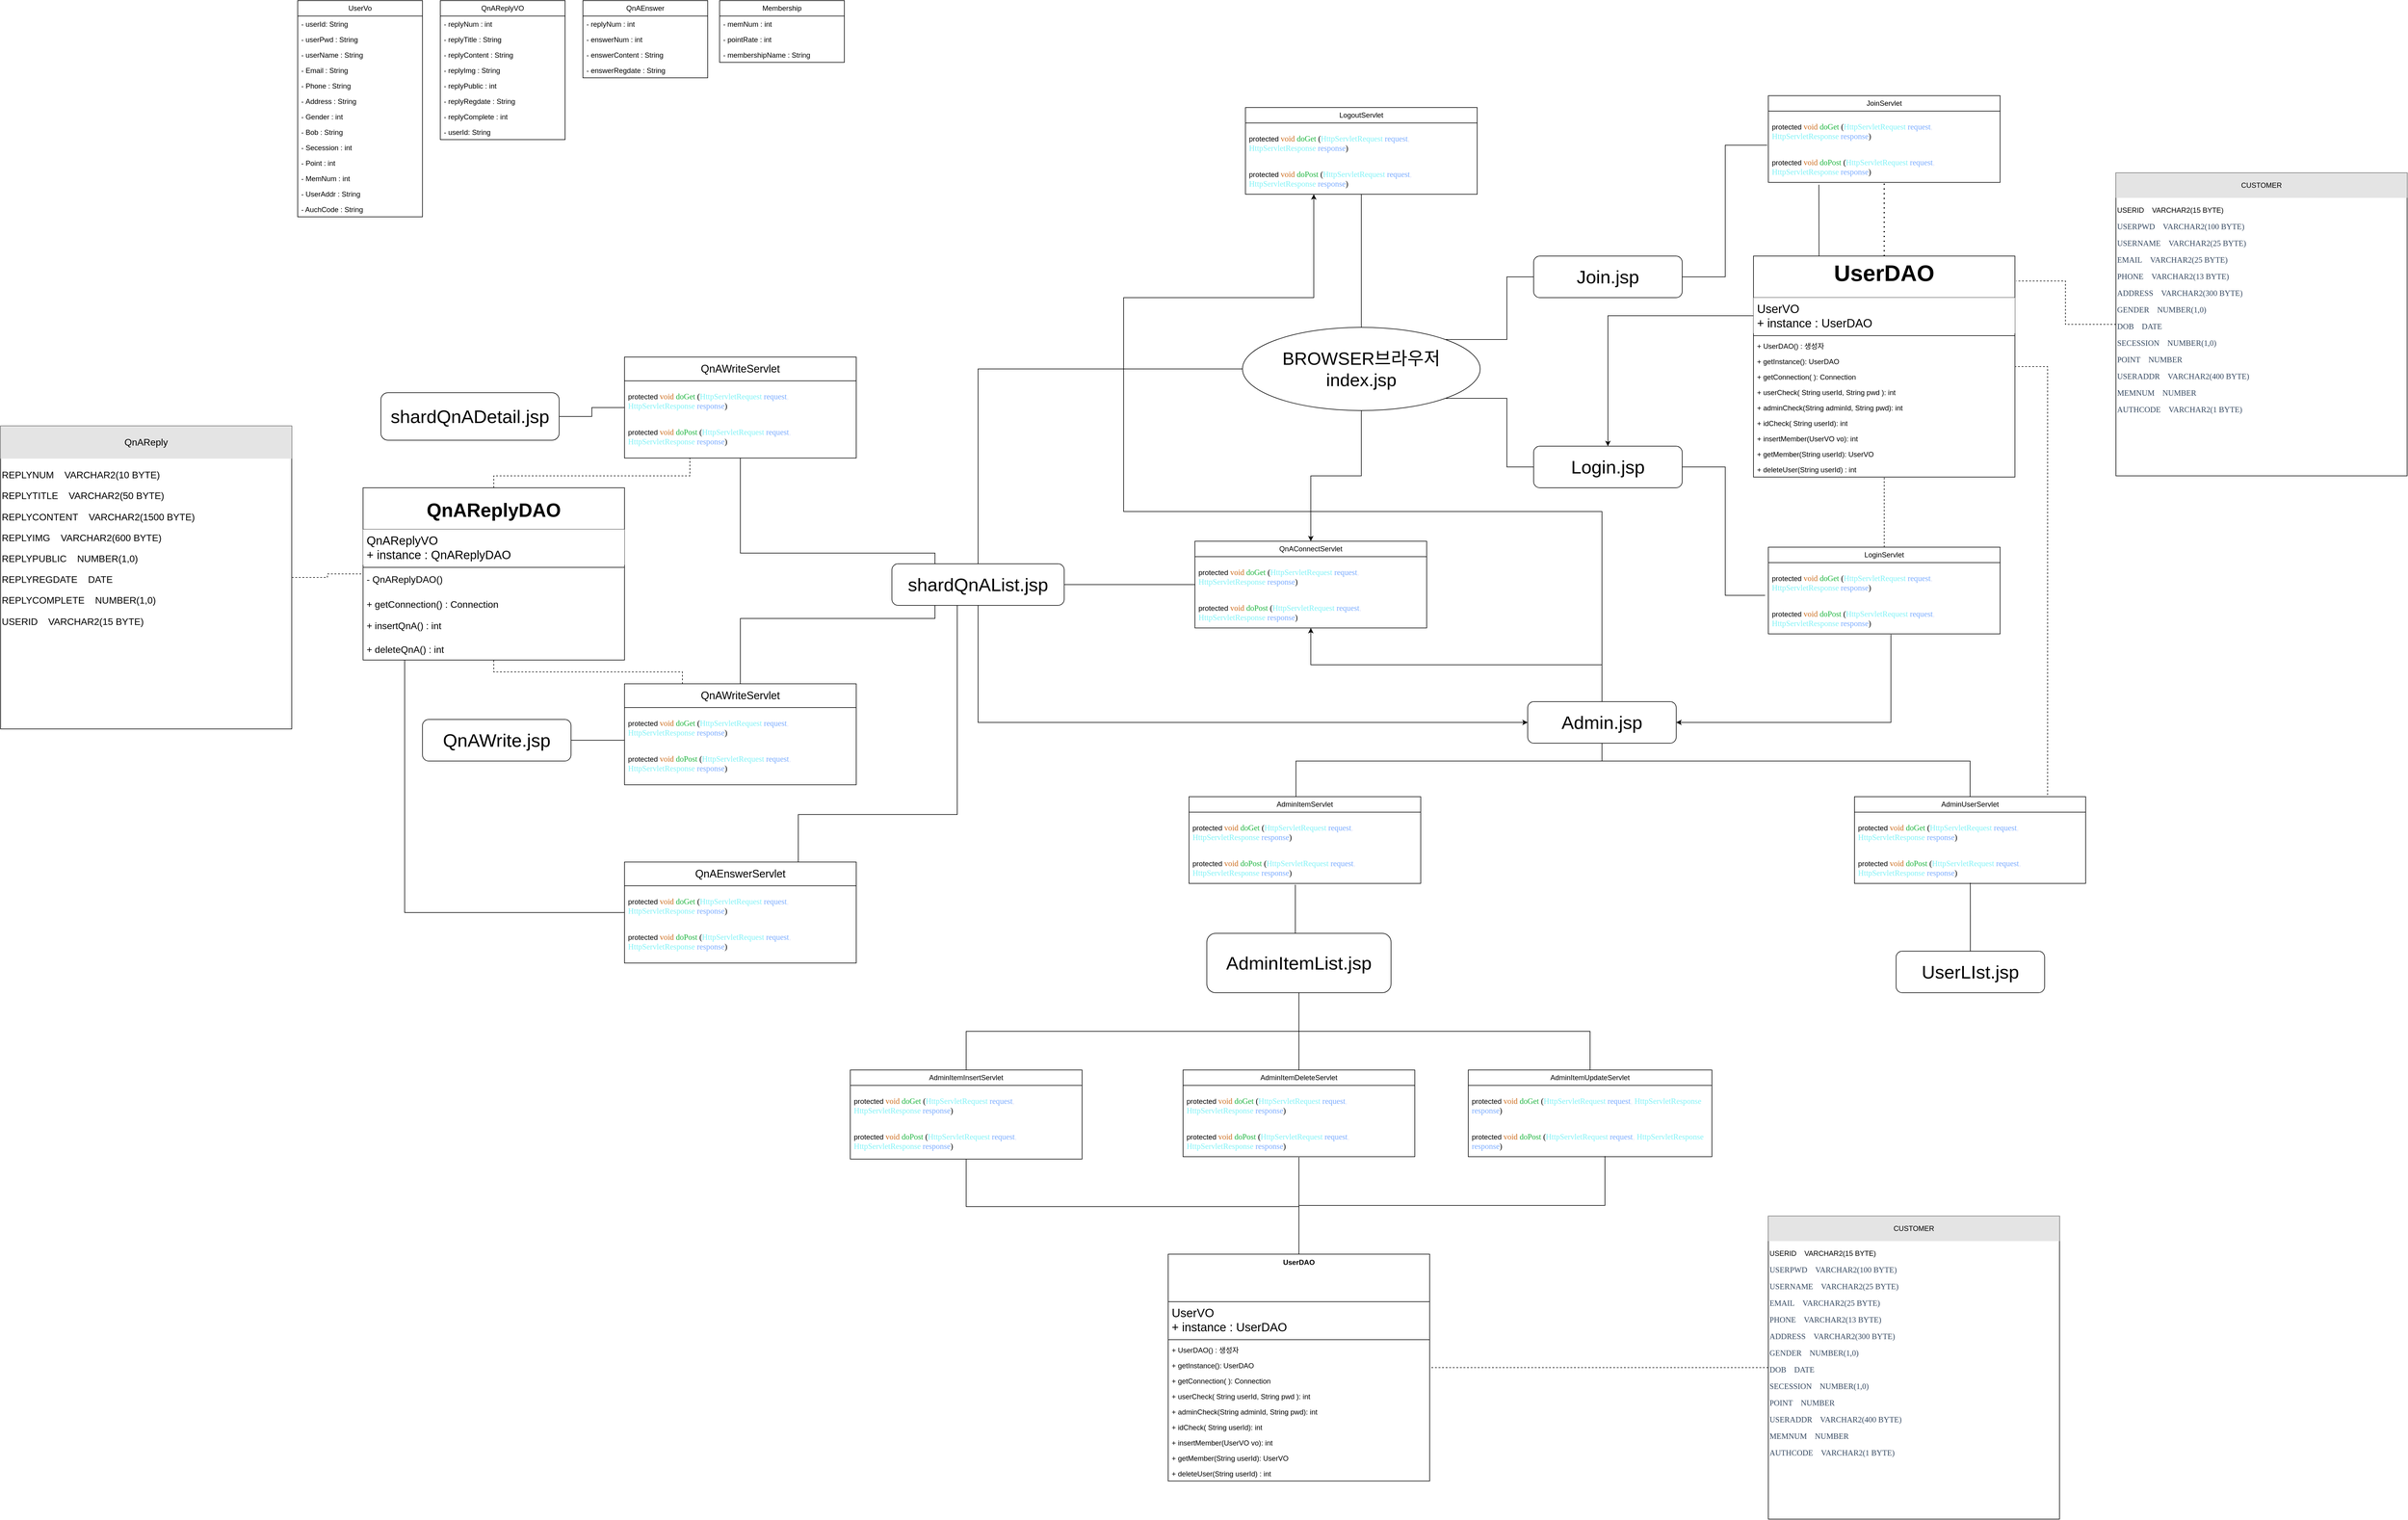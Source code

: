 <mxfile version="22.0.5" type="github">
  <diagram id="C5RBs43oDa-KdzZeNtuy" name="Page-1">
    <mxGraphModel dx="2440" dy="1306" grid="1" gridSize="10" guides="1" tooltips="1" connect="1" arrows="1" fold="1" page="1" pageScale="1" pageWidth="10000" pageHeight="10000" background="none" math="0" shadow="0">
      <root>
        <mxCell id="WIyWlLk6GJQsqaUBKTNV-0" />
        <mxCell id="WIyWlLk6GJQsqaUBKTNV-1" parent="WIyWlLk6GJQsqaUBKTNV-0" />
        <mxCell id="C-ua_Iigtk_Ro6W7pgL2-131" style="edgeStyle=orthogonalEdgeStyle;rounded=0;orthogonalLoop=1;jettySize=auto;html=1;exitX=0.5;exitY=0;exitDx=0;exitDy=0;startArrow=classic;startFill=1;endArrow=none;endFill=0;" edge="1" parent="WIyWlLk6GJQsqaUBKTNV-1" source="C-ua_Iigtk_Ro6W7pgL2-65">
          <mxGeometry relative="1" as="geometry">
            <mxPoint x="5260" y="1990" as="targetPoint" />
          </mxGeometry>
        </mxCell>
        <mxCell id="C-ua_Iigtk_Ro6W7pgL2-5" value="AdminItemServlet" style="swimlane;fontStyle=0;childLayout=stackLayout;horizontal=1;startSize=26;fillColor=none;horizontalStack=0;resizeParent=1;resizeParentMax=0;resizeLast=0;collapsible=1;marginBottom=0;whiteSpace=wrap;html=1;" vertex="1" parent="WIyWlLk6GJQsqaUBKTNV-1">
          <mxGeometry x="4200" y="3020" width="390" height="146" as="geometry" />
        </mxCell>
        <mxCell id="C-ua_Iigtk_Ro6W7pgL2-6" value="&lt;p data-pm-slice=&quot;1 1 [&amp;quot;tiptapChildEditor&amp;quot;,{&amp;quot;id&amp;quot;:&amp;quot;dc9b0feb-b4c9-43d0-a729-6b9075bb8845&amp;quot;,&amp;quot;shapeId&amp;quot;:&amp;quot;wDDD5ajjg7d&amp;quot;,&amp;quot;textId&amp;quot;:&amp;quot;functionSectionText&amp;quot;}]&quot;&gt;protected&lt;span style=&quot;color: rgb(217, 232, 247); font-size: 10pt; font-family: noto_regular&quot;&gt; &lt;/span&gt;&lt;span style=&quot;color: rgb(204, 108, 29); font-size: 10pt; font-family: noto_regular&quot;&gt;void&lt;/span&gt;&lt;span style=&quot;color: rgb(217, 232, 247); font-size: 10pt; font-family: noto_regular&quot;&gt; &lt;/span&gt;&lt;span style=&quot;color: rgb(30, 181, 64); font-size: 10pt; font-family: noto_regular&quot;&gt;doGet&lt;/span&gt;&lt;span style=&quot;color: rgb(249, 250, 244); font-size: 10pt; font-family: noto_regular&quot;&gt; &lt;/span&gt;&lt;span style=&quot;font-size: 10pt; font-family: noto_regular;&quot;&gt;(&lt;/span&gt;&lt;span style=&quot;color: rgb(128, 242, 246); font-size: 10pt; font-family: noto_regular&quot;&gt;HttpServletRequest&lt;/span&gt;&lt;span style=&quot;color: rgb(217, 232, 247); font-size: 10pt; font-family: noto_regular&quot;&gt; &lt;/span&gt;&lt;span style=&quot;color: rgb(121, 171, 255); font-size: 10pt; font-family: noto_regular&quot;&gt;request&lt;/span&gt;&lt;span style=&quot;color: rgb(230, 230, 250); font-size: 10pt; font-family: noto_regular&quot;&gt;,&lt;/span&gt;&lt;span style=&quot;color: rgb(217, 232, 247); font-size: 10pt; font-family: noto_regular&quot;&gt; &lt;/span&gt;&lt;span style=&quot;color: rgb(128, 242, 246); font-size: 10pt; font-family: noto_regular&quot;&gt;HttpServletResponse&lt;/span&gt;&lt;span style=&quot;color: rgb(217, 232, 247); font-size: 10pt; font-family: noto_regular&quot;&gt; &lt;/span&gt;&lt;span style=&quot;color: rgb(121, 171, 255); font-size: 10pt; font-family: noto_regular&quot;&gt;response&lt;/span&gt;&lt;span style=&quot;font-size: 10pt; font-family: noto_regular;&quot;&gt;)&lt;/span&gt;&lt;/p&gt;" style="text;strokeColor=none;fillColor=none;align=left;verticalAlign=top;spacingLeft=4;spacingRight=4;overflow=hidden;rotatable=0;points=[[0,0.5],[1,0.5]];portConstraint=eastwest;whiteSpace=wrap;html=1;" vertex="1" parent="C-ua_Iigtk_Ro6W7pgL2-5">
          <mxGeometry y="26" width="390" height="60" as="geometry" />
        </mxCell>
        <mxCell id="C-ua_Iigtk_Ro6W7pgL2-7" value="&lt;p data-pm-slice=&quot;1 1 [&amp;quot;tiptapChildEditor&amp;quot;,{&amp;quot;id&amp;quot;:&amp;quot;dc9b0feb-b4c9-43d0-a729-6b9075bb8845&amp;quot;,&amp;quot;shapeId&amp;quot;:&amp;quot;wDDD5ajjg7d&amp;quot;,&amp;quot;textId&amp;quot;:&amp;quot;functionSectionText&amp;quot;}]&quot;&gt;protected&lt;span style=&quot;color: rgb(217, 232, 247); font-size: 10pt; font-family: noto_regular&quot;&gt; &lt;/span&gt;&lt;span style=&quot;color: rgb(204, 108, 29); font-size: 10pt; font-family: noto_regular&quot;&gt;void&lt;/span&gt;&lt;span style=&quot;color: rgb(217, 232, 247); font-size: 10pt; font-family: noto_regular&quot;&gt; &lt;/span&gt;&lt;span style=&quot;color: rgb(30, 181, 64); font-size: 10pt; font-family: noto_regular&quot;&gt;doPost &lt;/span&gt;&lt;span style=&quot;font-size: 10pt; font-family: noto_regular;&quot;&gt;(&lt;/span&gt;&lt;span style=&quot;color: rgb(128, 242, 246); font-size: 10pt; font-family: noto_regular&quot;&gt;HttpServletRequest&lt;/span&gt;&lt;span style=&quot;color: rgb(217, 232, 247); font-size: 10pt; font-family: noto_regular&quot;&gt; &lt;/span&gt;&lt;span style=&quot;color: rgb(121, 171, 255); font-size: 10pt; font-family: noto_regular&quot;&gt;request&lt;/span&gt;&lt;span style=&quot;color: rgb(230, 230, 250); font-size: 10pt; font-family: noto_regular&quot;&gt;,&lt;/span&gt;&lt;span style=&quot;color: rgb(217, 232, 247); font-size: 10pt; font-family: noto_regular&quot;&gt; &lt;/span&gt;&lt;span style=&quot;color: rgb(128, 242, 246); font-size: 10pt; font-family: noto_regular&quot;&gt;HttpServletResponse&lt;/span&gt;&lt;span style=&quot;color: rgb(217, 232, 247); font-size: 10pt; font-family: noto_regular&quot;&gt; &lt;/span&gt;&lt;span style=&quot;color: rgb(121, 171, 255); font-size: 10pt; font-family: noto_regular&quot;&gt;response&lt;/span&gt;&lt;span style=&quot;font-size: 10pt; font-family: noto_regular;&quot;&gt;)&lt;/span&gt;&lt;/p&gt;" style="text;strokeColor=none;fillColor=none;align=left;verticalAlign=top;spacingLeft=4;spacingRight=4;overflow=hidden;rotatable=0;points=[[0,0.5],[1,0.5]];portConstraint=eastwest;whiteSpace=wrap;html=1;" vertex="1" parent="C-ua_Iigtk_Ro6W7pgL2-5">
          <mxGeometry y="86" width="390" height="60" as="geometry" />
        </mxCell>
        <mxCell id="C-ua_Iigtk_Ro6W7pgL2-9" value="QnAConnectServlet" style="swimlane;fontStyle=0;childLayout=stackLayout;horizontal=1;startSize=26;fillColor=none;horizontalStack=0;resizeParent=1;resizeParentMax=0;resizeLast=0;collapsible=1;marginBottom=0;whiteSpace=wrap;html=1;" vertex="1" parent="WIyWlLk6GJQsqaUBKTNV-1">
          <mxGeometry x="4210" y="2590" width="390" height="146" as="geometry" />
        </mxCell>
        <mxCell id="C-ua_Iigtk_Ro6W7pgL2-10" value="&lt;p data-pm-slice=&quot;1 1 [&amp;quot;tiptapChildEditor&amp;quot;,{&amp;quot;id&amp;quot;:&amp;quot;dc9b0feb-b4c9-43d0-a729-6b9075bb8845&amp;quot;,&amp;quot;shapeId&amp;quot;:&amp;quot;wDDD5ajjg7d&amp;quot;,&amp;quot;textId&amp;quot;:&amp;quot;functionSectionText&amp;quot;}]&quot;&gt;protected&lt;span style=&quot;color: rgb(217, 232, 247); font-size: 10pt; font-family: noto_regular&quot;&gt; &lt;/span&gt;&lt;span style=&quot;color: rgb(204, 108, 29); font-size: 10pt; font-family: noto_regular&quot;&gt;void&lt;/span&gt;&lt;span style=&quot;color: rgb(217, 232, 247); font-size: 10pt; font-family: noto_regular&quot;&gt; &lt;/span&gt;&lt;span style=&quot;color: rgb(30, 181, 64); font-size: 10pt; font-family: noto_regular&quot;&gt;doGet&lt;/span&gt;&lt;span style=&quot;color: rgb(249, 250, 244); font-size: 10pt; font-family: noto_regular&quot;&gt; &lt;/span&gt;&lt;span style=&quot;font-size: 10pt; font-family: noto_regular;&quot;&gt;(&lt;/span&gt;&lt;span style=&quot;color: rgb(128, 242, 246); font-size: 10pt; font-family: noto_regular&quot;&gt;HttpServletRequest&lt;/span&gt;&lt;span style=&quot;color: rgb(217, 232, 247); font-size: 10pt; font-family: noto_regular&quot;&gt; &lt;/span&gt;&lt;span style=&quot;color: rgb(121, 171, 255); font-size: 10pt; font-family: noto_regular&quot;&gt;request&lt;/span&gt;&lt;span style=&quot;color: rgb(230, 230, 250); font-size: 10pt; font-family: noto_regular&quot;&gt;,&lt;/span&gt;&lt;span style=&quot;color: rgb(217, 232, 247); font-size: 10pt; font-family: noto_regular&quot;&gt; &lt;/span&gt;&lt;span style=&quot;color: rgb(128, 242, 246); font-size: 10pt; font-family: noto_regular&quot;&gt;HttpServletResponse&lt;/span&gt;&lt;span style=&quot;color: rgb(217, 232, 247); font-size: 10pt; font-family: noto_regular&quot;&gt; &lt;/span&gt;&lt;span style=&quot;color: rgb(121, 171, 255); font-size: 10pt; font-family: noto_regular&quot;&gt;response&lt;/span&gt;&lt;span style=&quot;font-size: 10pt; font-family: noto_regular;&quot;&gt;)&lt;/span&gt;&lt;/p&gt;" style="text;strokeColor=none;fillColor=none;align=left;verticalAlign=top;spacingLeft=4;spacingRight=4;overflow=hidden;rotatable=0;points=[[0,0.5],[1,0.5]];portConstraint=eastwest;whiteSpace=wrap;html=1;" vertex="1" parent="C-ua_Iigtk_Ro6W7pgL2-9">
          <mxGeometry y="26" width="390" height="60" as="geometry" />
        </mxCell>
        <mxCell id="C-ua_Iigtk_Ro6W7pgL2-11" value="&lt;p data-pm-slice=&quot;1 1 [&amp;quot;tiptapChildEditor&amp;quot;,{&amp;quot;id&amp;quot;:&amp;quot;dc9b0feb-b4c9-43d0-a729-6b9075bb8845&amp;quot;,&amp;quot;shapeId&amp;quot;:&amp;quot;wDDD5ajjg7d&amp;quot;,&amp;quot;textId&amp;quot;:&amp;quot;functionSectionText&amp;quot;}]&quot;&gt;protected&lt;span style=&quot;color: rgb(217, 232, 247); font-size: 10pt; font-family: noto_regular&quot;&gt; &lt;/span&gt;&lt;span style=&quot;color: rgb(204, 108, 29); font-size: 10pt; font-family: noto_regular&quot;&gt;void&lt;/span&gt;&lt;span style=&quot;color: rgb(217, 232, 247); font-size: 10pt; font-family: noto_regular&quot;&gt; &lt;/span&gt;&lt;span style=&quot;color: rgb(30, 181, 64); font-size: 10pt; font-family: noto_regular&quot;&gt;doPost &lt;/span&gt;&lt;span style=&quot;font-size: 10pt; font-family: noto_regular;&quot;&gt;(&lt;/span&gt;&lt;span style=&quot;color: rgb(128, 242, 246); font-size: 10pt; font-family: noto_regular&quot;&gt;HttpServletRequest&lt;/span&gt;&lt;span style=&quot;color: rgb(217, 232, 247); font-size: 10pt; font-family: noto_regular&quot;&gt; &lt;/span&gt;&lt;span style=&quot;color: rgb(121, 171, 255); font-size: 10pt; font-family: noto_regular&quot;&gt;request&lt;/span&gt;&lt;span style=&quot;color: rgb(230, 230, 250); font-size: 10pt; font-family: noto_regular&quot;&gt;,&lt;/span&gt;&lt;span style=&quot;color: rgb(217, 232, 247); font-size: 10pt; font-family: noto_regular&quot;&gt; &lt;/span&gt;&lt;span style=&quot;color: rgb(128, 242, 246); font-size: 10pt; font-family: noto_regular&quot;&gt;HttpServletResponse&lt;/span&gt;&lt;span style=&quot;color: rgb(217, 232, 247); font-size: 10pt; font-family: noto_regular&quot;&gt; &lt;/span&gt;&lt;span style=&quot;color: rgb(121, 171, 255); font-size: 10pt; font-family: noto_regular&quot;&gt;response&lt;/span&gt;&lt;span style=&quot;font-size: 10pt; font-family: noto_regular;&quot;&gt;)&lt;/span&gt;&lt;/p&gt;" style="text;strokeColor=none;fillColor=none;align=left;verticalAlign=top;spacingLeft=4;spacingRight=4;overflow=hidden;rotatable=0;points=[[0,0.5],[1,0.5]];portConstraint=eastwest;whiteSpace=wrap;html=1;" vertex="1" parent="C-ua_Iigtk_Ro6W7pgL2-9">
          <mxGeometry y="86" width="390" height="60" as="geometry" />
        </mxCell>
        <mxCell id="C-ua_Iigtk_Ro6W7pgL2-12" value="AdminItemUpdateServlet" style="swimlane;fontStyle=0;childLayout=stackLayout;horizontal=1;startSize=26;fillColor=none;horizontalStack=0;resizeParent=1;resizeParentMax=0;resizeLast=0;collapsible=1;marginBottom=0;whiteSpace=wrap;html=1;" vertex="1" parent="WIyWlLk6GJQsqaUBKTNV-1">
          <mxGeometry x="4670" y="3480" width="410" height="146" as="geometry" />
        </mxCell>
        <mxCell id="C-ua_Iigtk_Ro6W7pgL2-13" value="&lt;p data-pm-slice=&quot;1 1 [&amp;quot;tiptapChildEditor&amp;quot;,{&amp;quot;id&amp;quot;:&amp;quot;dc9b0feb-b4c9-43d0-a729-6b9075bb8845&amp;quot;,&amp;quot;shapeId&amp;quot;:&amp;quot;wDDD5ajjg7d&amp;quot;,&amp;quot;textId&amp;quot;:&amp;quot;functionSectionText&amp;quot;}]&quot;&gt;protected&lt;span style=&quot;color: rgb(217, 232, 247); font-size: 10pt; font-family: noto_regular&quot;&gt; &lt;/span&gt;&lt;span style=&quot;color: rgb(204, 108, 29); font-size: 10pt; font-family: noto_regular&quot;&gt;void&lt;/span&gt;&lt;span style=&quot;color: rgb(217, 232, 247); font-size: 10pt; font-family: noto_regular&quot;&gt; &lt;/span&gt;&lt;span style=&quot;color: rgb(30, 181, 64); font-size: 10pt; font-family: noto_regular&quot;&gt;doGet&lt;/span&gt;&lt;span style=&quot;color: rgb(249, 250, 244); font-size: 10pt; font-family: noto_regular&quot;&gt; &lt;/span&gt;&lt;span style=&quot;font-size: 10pt; font-family: noto_regular;&quot;&gt;(&lt;/span&gt;&lt;span style=&quot;color: rgb(128, 242, 246); font-size: 10pt; font-family: noto_regular&quot;&gt;HttpServletRequest&lt;/span&gt;&lt;span style=&quot;color: rgb(217, 232, 247); font-size: 10pt; font-family: noto_regular&quot;&gt; &lt;/span&gt;&lt;span style=&quot;color: rgb(121, 171, 255); font-size: 10pt; font-family: noto_regular&quot;&gt;request&lt;/span&gt;&lt;span style=&quot;color: rgb(230, 230, 250); font-size: 10pt; font-family: noto_regular&quot;&gt;,&lt;/span&gt;&lt;span style=&quot;color: rgb(217, 232, 247); font-size: 10pt; font-family: noto_regular&quot;&gt; &lt;/span&gt;&lt;span style=&quot;color: rgb(128, 242, 246); font-size: 10pt; font-family: noto_regular&quot;&gt;HttpServletResponse&lt;/span&gt;&lt;span style=&quot;color: rgb(217, 232, 247); font-size: 10pt; font-family: noto_regular&quot;&gt; &lt;/span&gt;&lt;span style=&quot;color: rgb(121, 171, 255); font-size: 10pt; font-family: noto_regular&quot;&gt;response&lt;/span&gt;&lt;span style=&quot;font-size: 10pt; font-family: noto_regular;&quot;&gt;)&lt;/span&gt;&lt;/p&gt;" style="text;strokeColor=none;fillColor=none;align=left;verticalAlign=top;spacingLeft=4;spacingRight=4;overflow=hidden;rotatable=0;points=[[0,0.5],[1,0.5]];portConstraint=eastwest;whiteSpace=wrap;html=1;" vertex="1" parent="C-ua_Iigtk_Ro6W7pgL2-12">
          <mxGeometry y="26" width="410" height="60" as="geometry" />
        </mxCell>
        <mxCell id="C-ua_Iigtk_Ro6W7pgL2-14" value="&lt;p data-pm-slice=&quot;1 1 [&amp;quot;tiptapChildEditor&amp;quot;,{&amp;quot;id&amp;quot;:&amp;quot;dc9b0feb-b4c9-43d0-a729-6b9075bb8845&amp;quot;,&amp;quot;shapeId&amp;quot;:&amp;quot;wDDD5ajjg7d&amp;quot;,&amp;quot;textId&amp;quot;:&amp;quot;functionSectionText&amp;quot;}]&quot;&gt;protected&lt;span style=&quot;color: rgb(217, 232, 247); font-size: 10pt; font-family: noto_regular&quot;&gt; &lt;/span&gt;&lt;span style=&quot;color: rgb(204, 108, 29); font-size: 10pt; font-family: noto_regular&quot;&gt;void&lt;/span&gt;&lt;span style=&quot;color: rgb(217, 232, 247); font-size: 10pt; font-family: noto_regular&quot;&gt; &lt;/span&gt;&lt;span style=&quot;color: rgb(30, 181, 64); font-size: 10pt; font-family: noto_regular&quot;&gt;doPost &lt;/span&gt;&lt;span style=&quot;font-size: 10pt; font-family: noto_regular;&quot;&gt;(&lt;/span&gt;&lt;span style=&quot;color: rgb(128, 242, 246); font-size: 10pt; font-family: noto_regular&quot;&gt;HttpServletRequest&lt;/span&gt;&lt;span style=&quot;color: rgb(217, 232, 247); font-size: 10pt; font-family: noto_regular&quot;&gt; &lt;/span&gt;&lt;span style=&quot;color: rgb(121, 171, 255); font-size: 10pt; font-family: noto_regular&quot;&gt;request&lt;/span&gt;&lt;span style=&quot;color: rgb(230, 230, 250); font-size: 10pt; font-family: noto_regular&quot;&gt;,&lt;/span&gt;&lt;span style=&quot;color: rgb(217, 232, 247); font-size: 10pt; font-family: noto_regular&quot;&gt; &lt;/span&gt;&lt;span style=&quot;color: rgb(128, 242, 246); font-size: 10pt; font-family: noto_regular&quot;&gt;HttpServletResponse&lt;/span&gt;&lt;span style=&quot;color: rgb(217, 232, 247); font-size: 10pt; font-family: noto_regular&quot;&gt; &lt;/span&gt;&lt;span style=&quot;color: rgb(121, 171, 255); font-size: 10pt; font-family: noto_regular&quot;&gt;response&lt;/span&gt;&lt;span style=&quot;font-size: 10pt; font-family: noto_regular;&quot;&gt;)&lt;/span&gt;&lt;/p&gt;" style="text;strokeColor=none;fillColor=none;align=left;verticalAlign=top;spacingLeft=4;spacingRight=4;overflow=hidden;rotatable=0;points=[[0,0.5],[1,0.5]];portConstraint=eastwest;whiteSpace=wrap;html=1;" vertex="1" parent="C-ua_Iigtk_Ro6W7pgL2-12">
          <mxGeometry y="86" width="410" height="60" as="geometry" />
        </mxCell>
        <mxCell id="C-ua_Iigtk_Ro6W7pgL2-134" style="edgeStyle=orthogonalEdgeStyle;rounded=0;orthogonalLoop=1;jettySize=auto;html=1;exitX=0.5;exitY=0;exitDx=0;exitDy=0;dashed=1;endArrow=none;endFill=0;" edge="1" parent="WIyWlLk6GJQsqaUBKTNV-1" source="C-ua_Iigtk_Ro6W7pgL2-15" target="C-ua_Iigtk_Ro6W7pgL2-79">
          <mxGeometry relative="1" as="geometry" />
        </mxCell>
        <mxCell id="C-ua_Iigtk_Ro6W7pgL2-15" value="LoginServlet" style="swimlane;fontStyle=0;childLayout=stackLayout;horizontal=1;startSize=26;fillColor=none;horizontalStack=0;resizeParent=1;resizeParentMax=0;resizeLast=0;collapsible=1;marginBottom=0;whiteSpace=wrap;html=1;" vertex="1" parent="WIyWlLk6GJQsqaUBKTNV-1">
          <mxGeometry x="5175" y="2600" width="390" height="146" as="geometry" />
        </mxCell>
        <mxCell id="C-ua_Iigtk_Ro6W7pgL2-16" value="&lt;p data-pm-slice=&quot;1 1 [&amp;quot;tiptapChildEditor&amp;quot;,{&amp;quot;id&amp;quot;:&amp;quot;dc9b0feb-b4c9-43d0-a729-6b9075bb8845&amp;quot;,&amp;quot;shapeId&amp;quot;:&amp;quot;wDDD5ajjg7d&amp;quot;,&amp;quot;textId&amp;quot;:&amp;quot;functionSectionText&amp;quot;}]&quot;&gt;protected&lt;span style=&quot;color: rgb(217, 232, 247); font-size: 10pt; font-family: noto_regular&quot;&gt; &lt;/span&gt;&lt;span style=&quot;color: rgb(204, 108, 29); font-size: 10pt; font-family: noto_regular&quot;&gt;void&lt;/span&gt;&lt;span style=&quot;color: rgb(217, 232, 247); font-size: 10pt; font-family: noto_regular&quot;&gt; &lt;/span&gt;&lt;span style=&quot;color: rgb(30, 181, 64); font-size: 10pt; font-family: noto_regular&quot;&gt;doGet&lt;/span&gt;&lt;span style=&quot;color: rgb(249, 250, 244); font-size: 10pt; font-family: noto_regular&quot;&gt; &lt;/span&gt;&lt;span style=&quot;font-size: 10pt; font-family: noto_regular;&quot;&gt;(&lt;/span&gt;&lt;span style=&quot;color: rgb(128, 242, 246); font-size: 10pt; font-family: noto_regular&quot;&gt;HttpServletRequest&lt;/span&gt;&lt;span style=&quot;color: rgb(217, 232, 247); font-size: 10pt; font-family: noto_regular&quot;&gt; &lt;/span&gt;&lt;span style=&quot;color: rgb(121, 171, 255); font-size: 10pt; font-family: noto_regular&quot;&gt;request&lt;/span&gt;&lt;span style=&quot;color: rgb(230, 230, 250); font-size: 10pt; font-family: noto_regular&quot;&gt;,&lt;/span&gt;&lt;span style=&quot;color: rgb(217, 232, 247); font-size: 10pt; font-family: noto_regular&quot;&gt; &lt;/span&gt;&lt;span style=&quot;color: rgb(128, 242, 246); font-size: 10pt; font-family: noto_regular&quot;&gt;HttpServletResponse&lt;/span&gt;&lt;span style=&quot;color: rgb(217, 232, 247); font-size: 10pt; font-family: noto_regular&quot;&gt; &lt;/span&gt;&lt;span style=&quot;color: rgb(121, 171, 255); font-size: 10pt; font-family: noto_regular&quot;&gt;response&lt;/span&gt;&lt;span style=&quot;font-size: 10pt; font-family: noto_regular;&quot;&gt;)&lt;/span&gt;&lt;/p&gt;" style="text;strokeColor=none;fillColor=none;align=left;verticalAlign=top;spacingLeft=4;spacingRight=4;overflow=hidden;rotatable=0;points=[[0,0.5],[1,0.5]];portConstraint=eastwest;whiteSpace=wrap;html=1;" vertex="1" parent="C-ua_Iigtk_Ro6W7pgL2-15">
          <mxGeometry y="26" width="390" height="60" as="geometry" />
        </mxCell>
        <mxCell id="C-ua_Iigtk_Ro6W7pgL2-17" value="&lt;p data-pm-slice=&quot;1 1 [&amp;quot;tiptapChildEditor&amp;quot;,{&amp;quot;id&amp;quot;:&amp;quot;dc9b0feb-b4c9-43d0-a729-6b9075bb8845&amp;quot;,&amp;quot;shapeId&amp;quot;:&amp;quot;wDDD5ajjg7d&amp;quot;,&amp;quot;textId&amp;quot;:&amp;quot;functionSectionText&amp;quot;}]&quot;&gt;protected&lt;span style=&quot;color: rgb(217, 232, 247); font-size: 10pt; font-family: noto_regular&quot;&gt; &lt;/span&gt;&lt;span style=&quot;color: rgb(204, 108, 29); font-size: 10pt; font-family: noto_regular&quot;&gt;void&lt;/span&gt;&lt;span style=&quot;color: rgb(217, 232, 247); font-size: 10pt; font-family: noto_regular&quot;&gt; &lt;/span&gt;&lt;span style=&quot;color: rgb(30, 181, 64); font-size: 10pt; font-family: noto_regular&quot;&gt;doPost &lt;/span&gt;&lt;span style=&quot;font-size: 10pt; font-family: noto_regular;&quot;&gt;(&lt;/span&gt;&lt;span style=&quot;color: rgb(128, 242, 246); font-size: 10pt; font-family: noto_regular&quot;&gt;HttpServletRequest&lt;/span&gt;&lt;span style=&quot;color: rgb(217, 232, 247); font-size: 10pt; font-family: noto_regular&quot;&gt; &lt;/span&gt;&lt;span style=&quot;color: rgb(121, 171, 255); font-size: 10pt; font-family: noto_regular&quot;&gt;request&lt;/span&gt;&lt;span style=&quot;color: rgb(230, 230, 250); font-size: 10pt; font-family: noto_regular&quot;&gt;,&lt;/span&gt;&lt;span style=&quot;color: rgb(217, 232, 247); font-size: 10pt; font-family: noto_regular&quot;&gt; &lt;/span&gt;&lt;span style=&quot;color: rgb(128, 242, 246); font-size: 10pt; font-family: noto_regular&quot;&gt;HttpServletResponse&lt;/span&gt;&lt;span style=&quot;color: rgb(217, 232, 247); font-size: 10pt; font-family: noto_regular&quot;&gt; &lt;/span&gt;&lt;span style=&quot;color: rgb(121, 171, 255); font-size: 10pt; font-family: noto_regular&quot;&gt;response&lt;/span&gt;&lt;span style=&quot;font-size: 10pt; font-family: noto_regular;&quot;&gt;)&lt;/span&gt;&lt;/p&gt;" style="text;strokeColor=none;fillColor=none;align=left;verticalAlign=top;spacingLeft=4;spacingRight=4;overflow=hidden;rotatable=0;points=[[0,0.5],[1,0.5]];portConstraint=eastwest;whiteSpace=wrap;html=1;" vertex="1" parent="C-ua_Iigtk_Ro6W7pgL2-15">
          <mxGeometry y="86" width="390" height="60" as="geometry" />
        </mxCell>
        <mxCell id="C-ua_Iigtk_Ro6W7pgL2-18" value="LogoutServlet" style="swimlane;fontStyle=0;childLayout=stackLayout;horizontal=1;startSize=26;fillColor=none;horizontalStack=0;resizeParent=1;resizeParentMax=0;resizeLast=0;collapsible=1;marginBottom=0;whiteSpace=wrap;html=1;" vertex="1" parent="WIyWlLk6GJQsqaUBKTNV-1">
          <mxGeometry x="4295" y="1860" width="390" height="146" as="geometry" />
        </mxCell>
        <mxCell id="C-ua_Iigtk_Ro6W7pgL2-19" value="&lt;p data-pm-slice=&quot;1 1 [&amp;quot;tiptapChildEditor&amp;quot;,{&amp;quot;id&amp;quot;:&amp;quot;dc9b0feb-b4c9-43d0-a729-6b9075bb8845&amp;quot;,&amp;quot;shapeId&amp;quot;:&amp;quot;wDDD5ajjg7d&amp;quot;,&amp;quot;textId&amp;quot;:&amp;quot;functionSectionText&amp;quot;}]&quot;&gt;protected&lt;span style=&quot;color: rgb(217, 232, 247); font-size: 10pt; font-family: noto_regular&quot;&gt; &lt;/span&gt;&lt;span style=&quot;color: rgb(204, 108, 29); font-size: 10pt; font-family: noto_regular&quot;&gt;void&lt;/span&gt;&lt;span style=&quot;color: rgb(217, 232, 247); font-size: 10pt; font-family: noto_regular&quot;&gt; &lt;/span&gt;&lt;span style=&quot;color: rgb(30, 181, 64); font-size: 10pt; font-family: noto_regular&quot;&gt;doGet&lt;/span&gt;&lt;span style=&quot;color: rgb(249, 250, 244); font-size: 10pt; font-family: noto_regular&quot;&gt; &lt;/span&gt;&lt;span style=&quot;font-size: 10pt; font-family: noto_regular;&quot;&gt;(&lt;/span&gt;&lt;span style=&quot;color: rgb(128, 242, 246); font-size: 10pt; font-family: noto_regular&quot;&gt;HttpServletRequest&lt;/span&gt;&lt;span style=&quot;color: rgb(217, 232, 247); font-size: 10pt; font-family: noto_regular&quot;&gt; &lt;/span&gt;&lt;span style=&quot;color: rgb(121, 171, 255); font-size: 10pt; font-family: noto_regular&quot;&gt;request&lt;/span&gt;&lt;span style=&quot;color: rgb(230, 230, 250); font-size: 10pt; font-family: noto_regular&quot;&gt;,&lt;/span&gt;&lt;span style=&quot;color: rgb(217, 232, 247); font-size: 10pt; font-family: noto_regular&quot;&gt; &lt;/span&gt;&lt;span style=&quot;color: rgb(128, 242, 246); font-size: 10pt; font-family: noto_regular&quot;&gt;HttpServletResponse&lt;/span&gt;&lt;span style=&quot;color: rgb(217, 232, 247); font-size: 10pt; font-family: noto_regular&quot;&gt; &lt;/span&gt;&lt;span style=&quot;color: rgb(121, 171, 255); font-size: 10pt; font-family: noto_regular&quot;&gt;response&lt;/span&gt;&lt;span style=&quot;font-size: 10pt; font-family: noto_regular;&quot;&gt;)&lt;/span&gt;&lt;/p&gt;" style="text;strokeColor=none;fillColor=none;align=left;verticalAlign=top;spacingLeft=4;spacingRight=4;overflow=hidden;rotatable=0;points=[[0,0.5],[1,0.5]];portConstraint=eastwest;whiteSpace=wrap;html=1;" vertex="1" parent="C-ua_Iigtk_Ro6W7pgL2-18">
          <mxGeometry y="26" width="390" height="60" as="geometry" />
        </mxCell>
        <mxCell id="C-ua_Iigtk_Ro6W7pgL2-20" value="&lt;p data-pm-slice=&quot;1 1 [&amp;quot;tiptapChildEditor&amp;quot;,{&amp;quot;id&amp;quot;:&amp;quot;dc9b0feb-b4c9-43d0-a729-6b9075bb8845&amp;quot;,&amp;quot;shapeId&amp;quot;:&amp;quot;wDDD5ajjg7d&amp;quot;,&amp;quot;textId&amp;quot;:&amp;quot;functionSectionText&amp;quot;}]&quot;&gt;protected&lt;span style=&quot;color: rgb(217, 232, 247); font-size: 10pt; font-family: noto_regular&quot;&gt; &lt;/span&gt;&lt;span style=&quot;color: rgb(204, 108, 29); font-size: 10pt; font-family: noto_regular&quot;&gt;void&lt;/span&gt;&lt;span style=&quot;color: rgb(217, 232, 247); font-size: 10pt; font-family: noto_regular&quot;&gt; &lt;/span&gt;&lt;span style=&quot;color: rgb(30, 181, 64); font-size: 10pt; font-family: noto_regular&quot;&gt;doPost &lt;/span&gt;&lt;span style=&quot;font-size: 10pt; font-family: noto_regular;&quot;&gt;(&lt;/span&gt;&lt;span style=&quot;color: rgb(128, 242, 246); font-size: 10pt; font-family: noto_regular&quot;&gt;HttpServletRequest&lt;/span&gt;&lt;span style=&quot;color: rgb(217, 232, 247); font-size: 10pt; font-family: noto_regular&quot;&gt; &lt;/span&gt;&lt;span style=&quot;color: rgb(121, 171, 255); font-size: 10pt; font-family: noto_regular&quot;&gt;request&lt;/span&gt;&lt;span style=&quot;color: rgb(230, 230, 250); font-size: 10pt; font-family: noto_regular&quot;&gt;,&lt;/span&gt;&lt;span style=&quot;color: rgb(217, 232, 247); font-size: 10pt; font-family: noto_regular&quot;&gt; &lt;/span&gt;&lt;span style=&quot;color: rgb(128, 242, 246); font-size: 10pt; font-family: noto_regular&quot;&gt;HttpServletResponse&lt;/span&gt;&lt;span style=&quot;color: rgb(217, 232, 247); font-size: 10pt; font-family: noto_regular&quot;&gt; &lt;/span&gt;&lt;span style=&quot;color: rgb(121, 171, 255); font-size: 10pt; font-family: noto_regular&quot;&gt;response&lt;/span&gt;&lt;span style=&quot;font-size: 10pt; font-family: noto_regular;&quot;&gt;)&lt;/span&gt;&lt;/p&gt;" style="text;strokeColor=none;fillColor=none;align=left;verticalAlign=top;spacingLeft=4;spacingRight=4;overflow=hidden;rotatable=0;points=[[0,0.5],[1,0.5]];portConstraint=eastwest;whiteSpace=wrap;html=1;" vertex="1" parent="C-ua_Iigtk_Ro6W7pgL2-18">
          <mxGeometry y="86" width="390" height="60" as="geometry" />
        </mxCell>
        <mxCell id="C-ua_Iigtk_Ro6W7pgL2-21" value="JoinServlet" style="swimlane;fontStyle=0;childLayout=stackLayout;horizontal=1;startSize=26;fillColor=none;horizontalStack=0;resizeParent=1;resizeParentMax=0;resizeLast=0;collapsible=1;marginBottom=0;whiteSpace=wrap;html=1;" vertex="1" parent="WIyWlLk6GJQsqaUBKTNV-1">
          <mxGeometry x="5175" y="1840" width="390" height="146" as="geometry" />
        </mxCell>
        <mxCell id="C-ua_Iigtk_Ro6W7pgL2-22" value="&lt;p data-pm-slice=&quot;1 1 [&amp;quot;tiptapChildEditor&amp;quot;,{&amp;quot;id&amp;quot;:&amp;quot;dc9b0feb-b4c9-43d0-a729-6b9075bb8845&amp;quot;,&amp;quot;shapeId&amp;quot;:&amp;quot;wDDD5ajjg7d&amp;quot;,&amp;quot;textId&amp;quot;:&amp;quot;functionSectionText&amp;quot;}]&quot;&gt;protected&lt;span style=&quot;color: rgb(217, 232, 247); font-size: 10pt; font-family: noto_regular&quot;&gt; &lt;/span&gt;&lt;span style=&quot;color: rgb(204, 108, 29); font-size: 10pt; font-family: noto_regular&quot;&gt;void&lt;/span&gt;&lt;span style=&quot;color: rgb(217, 232, 247); font-size: 10pt; font-family: noto_regular&quot;&gt; &lt;/span&gt;&lt;span style=&quot;color: rgb(30, 181, 64); font-size: 10pt; font-family: noto_regular&quot;&gt;doGet&lt;/span&gt;&lt;span style=&quot;color: rgb(249, 250, 244); font-size: 10pt; font-family: noto_regular&quot;&gt; &lt;/span&gt;&lt;span style=&quot;font-size: 10pt; font-family: noto_regular;&quot;&gt;(&lt;/span&gt;&lt;span style=&quot;color: rgb(128, 242, 246); font-size: 10pt; font-family: noto_regular&quot;&gt;HttpServletRequest&lt;/span&gt;&lt;span style=&quot;color: rgb(217, 232, 247); font-size: 10pt; font-family: noto_regular&quot;&gt; &lt;/span&gt;&lt;span style=&quot;color: rgb(121, 171, 255); font-size: 10pt; font-family: noto_regular&quot;&gt;request&lt;/span&gt;&lt;span style=&quot;color: rgb(230, 230, 250); font-size: 10pt; font-family: noto_regular&quot;&gt;,&lt;/span&gt;&lt;span style=&quot;color: rgb(217, 232, 247); font-size: 10pt; font-family: noto_regular&quot;&gt; &lt;/span&gt;&lt;span style=&quot;color: rgb(128, 242, 246); font-size: 10pt; font-family: noto_regular&quot;&gt;HttpServletResponse&lt;/span&gt;&lt;span style=&quot;color: rgb(217, 232, 247); font-size: 10pt; font-family: noto_regular&quot;&gt; &lt;/span&gt;&lt;span style=&quot;color: rgb(121, 171, 255); font-size: 10pt; font-family: noto_regular&quot;&gt;response&lt;/span&gt;&lt;span style=&quot;font-size: 10pt; font-family: noto_regular;&quot;&gt;)&lt;/span&gt;&lt;/p&gt;" style="text;strokeColor=none;fillColor=none;align=left;verticalAlign=top;spacingLeft=4;spacingRight=4;overflow=hidden;rotatable=0;points=[[0,0.5],[1,0.5]];portConstraint=eastwest;whiteSpace=wrap;html=1;" vertex="1" parent="C-ua_Iigtk_Ro6W7pgL2-21">
          <mxGeometry y="26" width="390" height="60" as="geometry" />
        </mxCell>
        <mxCell id="C-ua_Iigtk_Ro6W7pgL2-23" value="&lt;p data-pm-slice=&quot;1 1 [&amp;quot;tiptapChildEditor&amp;quot;,{&amp;quot;id&amp;quot;:&amp;quot;dc9b0feb-b4c9-43d0-a729-6b9075bb8845&amp;quot;,&amp;quot;shapeId&amp;quot;:&amp;quot;wDDD5ajjg7d&amp;quot;,&amp;quot;textId&amp;quot;:&amp;quot;functionSectionText&amp;quot;}]&quot;&gt;protected&lt;span style=&quot;color: rgb(217, 232, 247); font-size: 10pt; font-family: noto_regular&quot;&gt; &lt;/span&gt;&lt;span style=&quot;color: rgb(204, 108, 29); font-size: 10pt; font-family: noto_regular&quot;&gt;void&lt;/span&gt;&lt;span style=&quot;color: rgb(217, 232, 247); font-size: 10pt; font-family: noto_regular&quot;&gt; &lt;/span&gt;&lt;span style=&quot;color: rgb(30, 181, 64); font-size: 10pt; font-family: noto_regular&quot;&gt;doPost &lt;/span&gt;&lt;span style=&quot;font-size: 10pt; font-family: noto_regular;&quot;&gt;(&lt;/span&gt;&lt;span style=&quot;color: rgb(128, 242, 246); font-size: 10pt; font-family: noto_regular&quot;&gt;HttpServletRequest&lt;/span&gt;&lt;span style=&quot;color: rgb(217, 232, 247); font-size: 10pt; font-family: noto_regular&quot;&gt; &lt;/span&gt;&lt;span style=&quot;color: rgb(121, 171, 255); font-size: 10pt; font-family: noto_regular&quot;&gt;request&lt;/span&gt;&lt;span style=&quot;color: rgb(230, 230, 250); font-size: 10pt; font-family: noto_regular&quot;&gt;,&lt;/span&gt;&lt;span style=&quot;color: rgb(217, 232, 247); font-size: 10pt; font-family: noto_regular&quot;&gt; &lt;/span&gt;&lt;span style=&quot;color: rgb(128, 242, 246); font-size: 10pt; font-family: noto_regular&quot;&gt;HttpServletResponse&lt;/span&gt;&lt;span style=&quot;color: rgb(217, 232, 247); font-size: 10pt; font-family: noto_regular&quot;&gt; &lt;/span&gt;&lt;span style=&quot;color: rgb(121, 171, 255); font-size: 10pt; font-family: noto_regular&quot;&gt;response&lt;/span&gt;&lt;span style=&quot;font-size: 10pt; font-family: noto_regular;&quot;&gt;)&lt;/span&gt;&lt;/p&gt;" style="text;strokeColor=none;fillColor=none;align=left;verticalAlign=top;spacingLeft=4;spacingRight=4;overflow=hidden;rotatable=0;points=[[0,0.5],[1,0.5]];portConstraint=eastwest;whiteSpace=wrap;html=1;" vertex="1" parent="C-ua_Iigtk_Ro6W7pgL2-21">
          <mxGeometry y="86" width="390" height="60" as="geometry" />
        </mxCell>
        <mxCell id="C-ua_Iigtk_Ro6W7pgL2-169" style="edgeStyle=orthogonalEdgeStyle;rounded=0;orthogonalLoop=1;jettySize=auto;html=1;exitX=0.25;exitY=0;exitDx=0;exitDy=0;dashed=1;endArrow=none;endFill=0;" edge="1" parent="WIyWlLk6GJQsqaUBKTNV-1" source="C-ua_Iigtk_Ro6W7pgL2-24" target="C-ua_Iigtk_Ro6W7pgL2-149">
          <mxGeometry relative="1" as="geometry" />
        </mxCell>
        <mxCell id="C-ua_Iigtk_Ro6W7pgL2-24" value="&lt;font style=&quot;font-size: 18px;&quot;&gt;QnAWriteServlet&lt;/font&gt;" style="swimlane;fontStyle=0;childLayout=stackLayout;horizontal=1;startSize=40;fillColor=none;horizontalStack=0;resizeParent=1;resizeParentMax=0;resizeLast=0;collapsible=1;marginBottom=0;whiteSpace=wrap;html=1;" vertex="1" parent="WIyWlLk6GJQsqaUBKTNV-1">
          <mxGeometry x="3250" y="2830" width="390" height="170" as="geometry" />
        </mxCell>
        <mxCell id="C-ua_Iigtk_Ro6W7pgL2-25" value="&lt;p data-pm-slice=&quot;1 1 [&amp;quot;tiptapChildEditor&amp;quot;,{&amp;quot;id&amp;quot;:&amp;quot;dc9b0feb-b4c9-43d0-a729-6b9075bb8845&amp;quot;,&amp;quot;shapeId&amp;quot;:&amp;quot;wDDD5ajjg7d&amp;quot;,&amp;quot;textId&amp;quot;:&amp;quot;functionSectionText&amp;quot;}]&quot;&gt;protected&lt;span style=&quot;color: rgb(217, 232, 247); font-size: 10pt; font-family: noto_regular&quot;&gt; &lt;/span&gt;&lt;span style=&quot;color: rgb(204, 108, 29); font-size: 10pt; font-family: noto_regular&quot;&gt;void&lt;/span&gt;&lt;span style=&quot;color: rgb(217, 232, 247); font-size: 10pt; font-family: noto_regular&quot;&gt; &lt;/span&gt;&lt;span style=&quot;color: rgb(30, 181, 64); font-size: 10pt; font-family: noto_regular&quot;&gt;doGet&lt;/span&gt;&lt;span style=&quot;color: rgb(249, 250, 244); font-size: 10pt; font-family: noto_regular&quot;&gt; &lt;/span&gt;&lt;span style=&quot;font-size: 10pt; font-family: noto_regular;&quot;&gt;(&lt;/span&gt;&lt;span style=&quot;color: rgb(128, 242, 246); font-size: 10pt; font-family: noto_regular&quot;&gt;HttpServletRequest&lt;/span&gt;&lt;span style=&quot;color: rgb(217, 232, 247); font-size: 10pt; font-family: noto_regular&quot;&gt; &lt;/span&gt;&lt;span style=&quot;color: rgb(121, 171, 255); font-size: 10pt; font-family: noto_regular&quot;&gt;request&lt;/span&gt;&lt;span style=&quot;color: rgb(230, 230, 250); font-size: 10pt; font-family: noto_regular&quot;&gt;,&lt;/span&gt;&lt;span style=&quot;color: rgb(217, 232, 247); font-size: 10pt; font-family: noto_regular&quot;&gt; &lt;/span&gt;&lt;span style=&quot;color: rgb(128, 242, 246); font-size: 10pt; font-family: noto_regular&quot;&gt;HttpServletResponse&lt;/span&gt;&lt;span style=&quot;color: rgb(217, 232, 247); font-size: 10pt; font-family: noto_regular&quot;&gt; &lt;/span&gt;&lt;span style=&quot;color: rgb(121, 171, 255); font-size: 10pt; font-family: noto_regular&quot;&gt;response&lt;/span&gt;&lt;span style=&quot;font-size: 10pt; font-family: noto_regular;&quot;&gt;)&lt;/span&gt;&lt;/p&gt;" style="text;strokeColor=none;fillColor=none;align=left;verticalAlign=top;spacingLeft=4;spacingRight=4;overflow=hidden;rotatable=0;points=[[0,0.5],[1,0.5]];portConstraint=eastwest;whiteSpace=wrap;html=1;" vertex="1" parent="C-ua_Iigtk_Ro6W7pgL2-24">
          <mxGeometry y="40" width="390" height="60" as="geometry" />
        </mxCell>
        <mxCell id="C-ua_Iigtk_Ro6W7pgL2-26" value="&lt;p data-pm-slice=&quot;1 1 [&amp;quot;tiptapChildEditor&amp;quot;,{&amp;quot;id&amp;quot;:&amp;quot;dc9b0feb-b4c9-43d0-a729-6b9075bb8845&amp;quot;,&amp;quot;shapeId&amp;quot;:&amp;quot;wDDD5ajjg7d&amp;quot;,&amp;quot;textId&amp;quot;:&amp;quot;functionSectionText&amp;quot;}]&quot;&gt;protected&lt;span style=&quot;color: rgb(217, 232, 247); font-size: 10pt; font-family: noto_regular&quot;&gt; &lt;/span&gt;&lt;span style=&quot;color: rgb(204, 108, 29); font-size: 10pt; font-family: noto_regular&quot;&gt;void&lt;/span&gt;&lt;span style=&quot;color: rgb(217, 232, 247); font-size: 10pt; font-family: noto_regular&quot;&gt; &lt;/span&gt;&lt;span style=&quot;color: rgb(30, 181, 64); font-size: 10pt; font-family: noto_regular&quot;&gt;doPost &lt;/span&gt;&lt;span style=&quot;font-size: 10pt; font-family: noto_regular;&quot;&gt;(&lt;/span&gt;&lt;span style=&quot;color: rgb(128, 242, 246); font-size: 10pt; font-family: noto_regular&quot;&gt;HttpServletRequest&lt;/span&gt;&lt;span style=&quot;color: rgb(217, 232, 247); font-size: 10pt; font-family: noto_regular&quot;&gt; &lt;/span&gt;&lt;span style=&quot;color: rgb(121, 171, 255); font-size: 10pt; font-family: noto_regular&quot;&gt;request&lt;/span&gt;&lt;span style=&quot;color: rgb(230, 230, 250); font-size: 10pt; font-family: noto_regular&quot;&gt;,&lt;/span&gt;&lt;span style=&quot;color: rgb(217, 232, 247); font-size: 10pt; font-family: noto_regular&quot;&gt; &lt;/span&gt;&lt;span style=&quot;color: rgb(128, 242, 246); font-size: 10pt; font-family: noto_regular&quot;&gt;HttpServletResponse&lt;/span&gt;&lt;span style=&quot;color: rgb(217, 232, 247); font-size: 10pt; font-family: noto_regular&quot;&gt; &lt;/span&gt;&lt;span style=&quot;color: rgb(121, 171, 255); font-size: 10pt; font-family: noto_regular&quot;&gt;response&lt;/span&gt;&lt;span style=&quot;font-size: 10pt; font-family: noto_regular;&quot;&gt;)&lt;/span&gt;&lt;/p&gt;" style="text;strokeColor=none;fillColor=none;align=left;verticalAlign=top;spacingLeft=4;spacingRight=4;overflow=hidden;rotatable=0;points=[[0,0.5],[1,0.5]];portConstraint=eastwest;whiteSpace=wrap;html=1;" vertex="1" parent="C-ua_Iigtk_Ro6W7pgL2-24">
          <mxGeometry y="100" width="390" height="70" as="geometry" />
        </mxCell>
        <mxCell id="C-ua_Iigtk_Ro6W7pgL2-123" style="edgeStyle=orthogonalEdgeStyle;rounded=0;orthogonalLoop=1;jettySize=auto;html=1;exitX=0.75;exitY=0;exitDx=0;exitDy=0;endArrow=none;endFill=0;dashed=1;" edge="1" parent="WIyWlLk6GJQsqaUBKTNV-1" source="C-ua_Iigtk_Ro6W7pgL2-27" target="C-ua_Iigtk_Ro6W7pgL2-79">
          <mxGeometry relative="1" as="geometry">
            <Array as="points">
              <mxPoint x="5645" y="3020" />
              <mxPoint x="5645" y="2296" />
            </Array>
          </mxGeometry>
        </mxCell>
        <mxCell id="C-ua_Iigtk_Ro6W7pgL2-27" value="AdminUserServlet" style="swimlane;fontStyle=0;childLayout=stackLayout;horizontal=1;startSize=26;fillColor=none;horizontalStack=0;resizeParent=1;resizeParentMax=0;resizeLast=0;collapsible=1;marginBottom=0;whiteSpace=wrap;html=1;" vertex="1" parent="WIyWlLk6GJQsqaUBKTNV-1">
          <mxGeometry x="5320" y="3020" width="389" height="146" as="geometry" />
        </mxCell>
        <mxCell id="C-ua_Iigtk_Ro6W7pgL2-28" value="&lt;p data-pm-slice=&quot;1 1 [&amp;quot;tiptapChildEditor&amp;quot;,{&amp;quot;id&amp;quot;:&amp;quot;dc9b0feb-b4c9-43d0-a729-6b9075bb8845&amp;quot;,&amp;quot;shapeId&amp;quot;:&amp;quot;wDDD5ajjg7d&amp;quot;,&amp;quot;textId&amp;quot;:&amp;quot;functionSectionText&amp;quot;}]&quot;&gt;protected&lt;span style=&quot;color: rgb(217, 232, 247); font-size: 10pt; font-family: noto_regular&quot;&gt; &lt;/span&gt;&lt;span style=&quot;color: rgb(204, 108, 29); font-size: 10pt; font-family: noto_regular&quot;&gt;void&lt;/span&gt;&lt;span style=&quot;color: rgb(217, 232, 247); font-size: 10pt; font-family: noto_regular&quot;&gt; &lt;/span&gt;&lt;span style=&quot;color: rgb(30, 181, 64); font-size: 10pt; font-family: noto_regular&quot;&gt;doGet&lt;/span&gt;&lt;span style=&quot;color: rgb(249, 250, 244); font-size: 10pt; font-family: noto_regular&quot;&gt; &lt;/span&gt;&lt;span style=&quot;font-size: 10pt; font-family: noto_regular;&quot;&gt;(&lt;/span&gt;&lt;span style=&quot;color: rgb(128, 242, 246); font-size: 10pt; font-family: noto_regular&quot;&gt;HttpServletRequest&lt;/span&gt;&lt;span style=&quot;color: rgb(217, 232, 247); font-size: 10pt; font-family: noto_regular&quot;&gt; &lt;/span&gt;&lt;span style=&quot;color: rgb(121, 171, 255); font-size: 10pt; font-family: noto_regular&quot;&gt;request&lt;/span&gt;&lt;span style=&quot;color: rgb(230, 230, 250); font-size: 10pt; font-family: noto_regular&quot;&gt;,&lt;/span&gt;&lt;span style=&quot;color: rgb(217, 232, 247); font-size: 10pt; font-family: noto_regular&quot;&gt; &lt;/span&gt;&lt;span style=&quot;color: rgb(128, 242, 246); font-size: 10pt; font-family: noto_regular&quot;&gt;HttpServletResponse&lt;/span&gt;&lt;span style=&quot;color: rgb(217, 232, 247); font-size: 10pt; font-family: noto_regular&quot;&gt; &lt;/span&gt;&lt;span style=&quot;color: rgb(121, 171, 255); font-size: 10pt; font-family: noto_regular&quot;&gt;response&lt;/span&gt;&lt;span style=&quot;font-size: 10pt; font-family: noto_regular;&quot;&gt;)&lt;/span&gt;&lt;/p&gt;" style="text;strokeColor=none;fillColor=none;align=left;verticalAlign=top;spacingLeft=4;spacingRight=4;overflow=hidden;rotatable=0;points=[[0,0.5],[1,0.5]];portConstraint=eastwest;whiteSpace=wrap;html=1;" vertex="1" parent="C-ua_Iigtk_Ro6W7pgL2-27">
          <mxGeometry y="26" width="389" height="60" as="geometry" />
        </mxCell>
        <mxCell id="C-ua_Iigtk_Ro6W7pgL2-29" value="&lt;p data-pm-slice=&quot;1 1 [&amp;quot;tiptapChildEditor&amp;quot;,{&amp;quot;id&amp;quot;:&amp;quot;dc9b0feb-b4c9-43d0-a729-6b9075bb8845&amp;quot;,&amp;quot;shapeId&amp;quot;:&amp;quot;wDDD5ajjg7d&amp;quot;,&amp;quot;textId&amp;quot;:&amp;quot;functionSectionText&amp;quot;}]&quot;&gt;protected&lt;span style=&quot;color: rgb(217, 232, 247); font-size: 10pt; font-family: noto_regular&quot;&gt; &lt;/span&gt;&lt;span style=&quot;color: rgb(204, 108, 29); font-size: 10pt; font-family: noto_regular&quot;&gt;void&lt;/span&gt;&lt;span style=&quot;color: rgb(217, 232, 247); font-size: 10pt; font-family: noto_regular&quot;&gt; &lt;/span&gt;&lt;span style=&quot;color: rgb(30, 181, 64); font-size: 10pt; font-family: noto_regular&quot;&gt;doPost &lt;/span&gt;&lt;span style=&quot;font-size: 10pt; font-family: noto_regular;&quot;&gt;(&lt;/span&gt;&lt;span style=&quot;color: rgb(128, 242, 246); font-size: 10pt; font-family: noto_regular&quot;&gt;HttpServletRequest&lt;/span&gt;&lt;span style=&quot;color: rgb(217, 232, 247); font-size: 10pt; font-family: noto_regular&quot;&gt; &lt;/span&gt;&lt;span style=&quot;color: rgb(121, 171, 255); font-size: 10pt; font-family: noto_regular&quot;&gt;request&lt;/span&gt;&lt;span style=&quot;color: rgb(230, 230, 250); font-size: 10pt; font-family: noto_regular&quot;&gt;,&lt;/span&gt;&lt;span style=&quot;color: rgb(217, 232, 247); font-size: 10pt; font-family: noto_regular&quot;&gt; &lt;/span&gt;&lt;span style=&quot;color: rgb(128, 242, 246); font-size: 10pt; font-family: noto_regular&quot;&gt;HttpServletResponse&lt;/span&gt;&lt;span style=&quot;color: rgb(217, 232, 247); font-size: 10pt; font-family: noto_regular&quot;&gt; &lt;/span&gt;&lt;span style=&quot;color: rgb(121, 171, 255); font-size: 10pt; font-family: noto_regular&quot;&gt;response&lt;/span&gt;&lt;span style=&quot;font-size: 10pt; font-family: noto_regular;&quot;&gt;)&lt;/span&gt;&lt;/p&gt;" style="text;strokeColor=none;fillColor=none;align=left;verticalAlign=top;spacingLeft=4;spacingRight=4;overflow=hidden;rotatable=0;points=[[0,0.5],[1,0.5]];portConstraint=eastwest;whiteSpace=wrap;html=1;" vertex="1" parent="C-ua_Iigtk_Ro6W7pgL2-27">
          <mxGeometry y="86" width="389" height="60" as="geometry" />
        </mxCell>
        <mxCell id="C-ua_Iigtk_Ro6W7pgL2-30" value="AdminItemDeleteServlet" style="swimlane;fontStyle=0;childLayout=stackLayout;horizontal=1;startSize=26;fillColor=none;horizontalStack=0;resizeParent=1;resizeParentMax=0;resizeLast=0;collapsible=1;marginBottom=0;whiteSpace=wrap;html=1;" vertex="1" parent="WIyWlLk6GJQsqaUBKTNV-1">
          <mxGeometry x="4190" y="3480" width="390" height="146" as="geometry" />
        </mxCell>
        <mxCell id="C-ua_Iigtk_Ro6W7pgL2-31" value="&lt;p data-pm-slice=&quot;1 1 [&amp;quot;tiptapChildEditor&amp;quot;,{&amp;quot;id&amp;quot;:&amp;quot;dc9b0feb-b4c9-43d0-a729-6b9075bb8845&amp;quot;,&amp;quot;shapeId&amp;quot;:&amp;quot;wDDD5ajjg7d&amp;quot;,&amp;quot;textId&amp;quot;:&amp;quot;functionSectionText&amp;quot;}]&quot;&gt;protected&lt;span style=&quot;color: rgb(217, 232, 247); font-size: 10pt; font-family: noto_regular&quot;&gt; &lt;/span&gt;&lt;span style=&quot;color: rgb(204, 108, 29); font-size: 10pt; font-family: noto_regular&quot;&gt;void&lt;/span&gt;&lt;span style=&quot;color: rgb(217, 232, 247); font-size: 10pt; font-family: noto_regular&quot;&gt; &lt;/span&gt;&lt;span style=&quot;color: rgb(30, 181, 64); font-size: 10pt; font-family: noto_regular&quot;&gt;doGet&lt;/span&gt;&lt;span style=&quot;color: rgb(249, 250, 244); font-size: 10pt; font-family: noto_regular&quot;&gt; &lt;/span&gt;&lt;span style=&quot;font-size: 10pt; font-family: noto_regular;&quot;&gt;(&lt;/span&gt;&lt;span style=&quot;color: rgb(128, 242, 246); font-size: 10pt; font-family: noto_regular&quot;&gt;HttpServletRequest&lt;/span&gt;&lt;span style=&quot;color: rgb(217, 232, 247); font-size: 10pt; font-family: noto_regular&quot;&gt; &lt;/span&gt;&lt;span style=&quot;color: rgb(121, 171, 255); font-size: 10pt; font-family: noto_regular&quot;&gt;request&lt;/span&gt;&lt;span style=&quot;color: rgb(230, 230, 250); font-size: 10pt; font-family: noto_regular&quot;&gt;,&lt;/span&gt;&lt;span style=&quot;color: rgb(217, 232, 247); font-size: 10pt; font-family: noto_regular&quot;&gt; &lt;/span&gt;&lt;span style=&quot;color: rgb(128, 242, 246); font-size: 10pt; font-family: noto_regular&quot;&gt;HttpServletResponse&lt;/span&gt;&lt;span style=&quot;color: rgb(217, 232, 247); font-size: 10pt; font-family: noto_regular&quot;&gt; &lt;/span&gt;&lt;span style=&quot;color: rgb(121, 171, 255); font-size: 10pt; font-family: noto_regular&quot;&gt;response&lt;/span&gt;&lt;span style=&quot;font-size: 10pt; font-family: noto_regular;&quot;&gt;)&lt;/span&gt;&lt;/p&gt;" style="text;strokeColor=none;fillColor=none;align=left;verticalAlign=top;spacingLeft=4;spacingRight=4;overflow=hidden;rotatable=0;points=[[0,0.5],[1,0.5]];portConstraint=eastwest;whiteSpace=wrap;html=1;" vertex="1" parent="C-ua_Iigtk_Ro6W7pgL2-30">
          <mxGeometry y="26" width="390" height="60" as="geometry" />
        </mxCell>
        <mxCell id="C-ua_Iigtk_Ro6W7pgL2-32" value="&lt;p data-pm-slice=&quot;1 1 [&amp;quot;tiptapChildEditor&amp;quot;,{&amp;quot;id&amp;quot;:&amp;quot;dc9b0feb-b4c9-43d0-a729-6b9075bb8845&amp;quot;,&amp;quot;shapeId&amp;quot;:&amp;quot;wDDD5ajjg7d&amp;quot;,&amp;quot;textId&amp;quot;:&amp;quot;functionSectionText&amp;quot;}]&quot;&gt;protected&lt;span style=&quot;color: rgb(217, 232, 247); font-size: 10pt; font-family: noto_regular&quot;&gt; &lt;/span&gt;&lt;span style=&quot;color: rgb(204, 108, 29); font-size: 10pt; font-family: noto_regular&quot;&gt;void&lt;/span&gt;&lt;span style=&quot;color: rgb(217, 232, 247); font-size: 10pt; font-family: noto_regular&quot;&gt; &lt;/span&gt;&lt;span style=&quot;color: rgb(30, 181, 64); font-size: 10pt; font-family: noto_regular&quot;&gt;doPost &lt;/span&gt;&lt;span style=&quot;font-size: 10pt; font-family: noto_regular;&quot;&gt;(&lt;/span&gt;&lt;span style=&quot;color: rgb(128, 242, 246); font-size: 10pt; font-family: noto_regular&quot;&gt;HttpServletRequest&lt;/span&gt;&lt;span style=&quot;color: rgb(217, 232, 247); font-size: 10pt; font-family: noto_regular&quot;&gt; &lt;/span&gt;&lt;span style=&quot;color: rgb(121, 171, 255); font-size: 10pt; font-family: noto_regular&quot;&gt;request&lt;/span&gt;&lt;span style=&quot;color: rgb(230, 230, 250); font-size: 10pt; font-family: noto_regular&quot;&gt;,&lt;/span&gt;&lt;span style=&quot;color: rgb(217, 232, 247); font-size: 10pt; font-family: noto_regular&quot;&gt; &lt;/span&gt;&lt;span style=&quot;color: rgb(128, 242, 246); font-size: 10pt; font-family: noto_regular&quot;&gt;HttpServletResponse&lt;/span&gt;&lt;span style=&quot;color: rgb(217, 232, 247); font-size: 10pt; font-family: noto_regular&quot;&gt; &lt;/span&gt;&lt;span style=&quot;color: rgb(121, 171, 255); font-size: 10pt; font-family: noto_regular&quot;&gt;response&lt;/span&gt;&lt;span style=&quot;font-size: 10pt; font-family: noto_regular;&quot;&gt;)&lt;/span&gt;&lt;/p&gt;" style="text;strokeColor=none;fillColor=none;align=left;verticalAlign=top;spacingLeft=4;spacingRight=4;overflow=hidden;rotatable=0;points=[[0,0.5],[1,0.5]];portConstraint=eastwest;whiteSpace=wrap;html=1;" vertex="1" parent="C-ua_Iigtk_Ro6W7pgL2-30">
          <mxGeometry y="86" width="390" height="60" as="geometry" />
        </mxCell>
        <mxCell id="C-ua_Iigtk_Ro6W7pgL2-33" value="AdminItemInsertServlet" style="swimlane;fontStyle=0;childLayout=stackLayout;horizontal=1;startSize=26;fillColor=none;horizontalStack=0;resizeParent=1;resizeParentMax=0;resizeLast=0;collapsible=1;marginBottom=0;whiteSpace=wrap;html=1;" vertex="1" parent="WIyWlLk6GJQsqaUBKTNV-1">
          <mxGeometry x="3630" y="3480" width="390" height="150" as="geometry" />
        </mxCell>
        <mxCell id="C-ua_Iigtk_Ro6W7pgL2-34" value="&lt;p data-pm-slice=&quot;1 1 [&amp;quot;tiptapChildEditor&amp;quot;,{&amp;quot;id&amp;quot;:&amp;quot;dc9b0feb-b4c9-43d0-a729-6b9075bb8845&amp;quot;,&amp;quot;shapeId&amp;quot;:&amp;quot;wDDD5ajjg7d&amp;quot;,&amp;quot;textId&amp;quot;:&amp;quot;functionSectionText&amp;quot;}]&quot;&gt;protected&lt;span style=&quot;color: rgb(217, 232, 247); font-size: 10pt; font-family: noto_regular&quot;&gt; &lt;/span&gt;&lt;span style=&quot;color: rgb(204, 108, 29); font-size: 10pt; font-family: noto_regular&quot;&gt;void&lt;/span&gt;&lt;span style=&quot;color: rgb(217, 232, 247); font-size: 10pt; font-family: noto_regular&quot;&gt; &lt;/span&gt;&lt;span style=&quot;color: rgb(30, 181, 64); font-size: 10pt; font-family: noto_regular&quot;&gt;doGet&lt;/span&gt;&lt;span style=&quot;color: rgb(249, 250, 244); font-size: 10pt; font-family: noto_regular&quot;&gt; &lt;/span&gt;&lt;span style=&quot;font-size: 10pt; font-family: noto_regular;&quot;&gt;(&lt;/span&gt;&lt;span style=&quot;color: rgb(128, 242, 246); font-size: 10pt; font-family: noto_regular&quot;&gt;HttpServletRequest&lt;/span&gt;&lt;span style=&quot;color: rgb(217, 232, 247); font-size: 10pt; font-family: noto_regular&quot;&gt; &lt;/span&gt;&lt;span style=&quot;color: rgb(121, 171, 255); font-size: 10pt; font-family: noto_regular&quot;&gt;request&lt;/span&gt;&lt;span style=&quot;color: rgb(230, 230, 250); font-size: 10pt; font-family: noto_regular&quot;&gt;,&lt;/span&gt;&lt;span style=&quot;color: rgb(217, 232, 247); font-size: 10pt; font-family: noto_regular&quot;&gt; &lt;/span&gt;&lt;span style=&quot;color: rgb(128, 242, 246); font-size: 10pt; font-family: noto_regular&quot;&gt;HttpServletResponse&lt;/span&gt;&lt;span style=&quot;color: rgb(217, 232, 247); font-size: 10pt; font-family: noto_regular&quot;&gt; &lt;/span&gt;&lt;span style=&quot;color: rgb(121, 171, 255); font-size: 10pt; font-family: noto_regular&quot;&gt;response&lt;/span&gt;&lt;span style=&quot;font-size: 10pt; font-family: noto_regular;&quot;&gt;)&lt;/span&gt;&lt;/p&gt;" style="text;strokeColor=none;fillColor=none;align=left;verticalAlign=top;spacingLeft=4;spacingRight=4;overflow=hidden;rotatable=0;points=[[0,0.5],[1,0.5]];portConstraint=eastwest;whiteSpace=wrap;html=1;" vertex="1" parent="C-ua_Iigtk_Ro6W7pgL2-33">
          <mxGeometry y="26" width="390" height="60" as="geometry" />
        </mxCell>
        <mxCell id="C-ua_Iigtk_Ro6W7pgL2-35" value="&lt;p data-pm-slice=&quot;1 1 [&amp;quot;tiptapChildEditor&amp;quot;,{&amp;quot;id&amp;quot;:&amp;quot;dc9b0feb-b4c9-43d0-a729-6b9075bb8845&amp;quot;,&amp;quot;shapeId&amp;quot;:&amp;quot;wDDD5ajjg7d&amp;quot;,&amp;quot;textId&amp;quot;:&amp;quot;functionSectionText&amp;quot;}]&quot;&gt;protected&lt;span style=&quot;color: rgb(217, 232, 247); font-size: 10pt; font-family: noto_regular&quot;&gt; &lt;/span&gt;&lt;span style=&quot;color: rgb(204, 108, 29); font-size: 10pt; font-family: noto_regular&quot;&gt;void&lt;/span&gt;&lt;span style=&quot;color: rgb(217, 232, 247); font-size: 10pt; font-family: noto_regular&quot;&gt; &lt;/span&gt;&lt;span style=&quot;color: rgb(30, 181, 64); font-size: 10pt; font-family: noto_regular&quot;&gt;doPost &lt;/span&gt;&lt;span style=&quot;font-size: 10pt; font-family: noto_regular;&quot;&gt;(&lt;/span&gt;&lt;span style=&quot;color: rgb(128, 242, 246); font-size: 10pt; font-family: noto_regular&quot;&gt;HttpServletRequest&lt;/span&gt;&lt;span style=&quot;color: rgb(217, 232, 247); font-size: 10pt; font-family: noto_regular&quot;&gt; &lt;/span&gt;&lt;span style=&quot;color: rgb(121, 171, 255); font-size: 10pt; font-family: noto_regular&quot;&gt;request&lt;/span&gt;&lt;span style=&quot;color: rgb(230, 230, 250); font-size: 10pt; font-family: noto_regular&quot;&gt;,&lt;/span&gt;&lt;span style=&quot;color: rgb(217, 232, 247); font-size: 10pt; font-family: noto_regular&quot;&gt; &lt;/span&gt;&lt;span style=&quot;color: rgb(128, 242, 246); font-size: 10pt; font-family: noto_regular&quot;&gt;HttpServletResponse&lt;/span&gt;&lt;span style=&quot;color: rgb(217, 232, 247); font-size: 10pt; font-family: noto_regular&quot;&gt; &lt;/span&gt;&lt;span style=&quot;color: rgb(121, 171, 255); font-size: 10pt; font-family: noto_regular&quot;&gt;response&lt;/span&gt;&lt;span style=&quot;font-size: 10pt; font-family: noto_regular;&quot;&gt;)&lt;/span&gt;&lt;/p&gt;" style="text;strokeColor=none;fillColor=none;align=left;verticalAlign=top;spacingLeft=4;spacingRight=4;overflow=hidden;rotatable=0;points=[[0,0.5],[1,0.5]];portConstraint=eastwest;whiteSpace=wrap;html=1;" vertex="1" parent="C-ua_Iigtk_Ro6W7pgL2-33">
          <mxGeometry y="86" width="390" height="64" as="geometry" />
        </mxCell>
        <mxCell id="C-ua_Iigtk_Ro6W7pgL2-126" style="edgeStyle=orthogonalEdgeStyle;rounded=0;orthogonalLoop=1;jettySize=auto;html=1;exitX=1;exitY=1;exitDx=0;exitDy=0;entryX=0;entryY=0.5;entryDx=0;entryDy=0;endArrow=none;endFill=0;" edge="1" parent="WIyWlLk6GJQsqaUBKTNV-1" source="C-ua_Iigtk_Ro6W7pgL2-62" target="C-ua_Iigtk_Ro6W7pgL2-65">
          <mxGeometry relative="1" as="geometry" />
        </mxCell>
        <mxCell id="C-ua_Iigtk_Ro6W7pgL2-127" style="edgeStyle=orthogonalEdgeStyle;rounded=0;orthogonalLoop=1;jettySize=auto;html=1;exitX=1;exitY=0;exitDx=0;exitDy=0;entryX=0;entryY=0.5;entryDx=0;entryDy=0;endArrow=none;endFill=0;" edge="1" parent="WIyWlLk6GJQsqaUBKTNV-1" source="C-ua_Iigtk_Ro6W7pgL2-62" target="C-ua_Iigtk_Ro6W7pgL2-64">
          <mxGeometry relative="1" as="geometry" />
        </mxCell>
        <mxCell id="C-ua_Iigtk_Ro6W7pgL2-135" style="edgeStyle=orthogonalEdgeStyle;rounded=0;orthogonalLoop=1;jettySize=auto;html=1;exitX=0.5;exitY=1;exitDx=0;exitDy=0;" edge="1" parent="WIyWlLk6GJQsqaUBKTNV-1" source="C-ua_Iigtk_Ro6W7pgL2-62" target="C-ua_Iigtk_Ro6W7pgL2-9">
          <mxGeometry relative="1" as="geometry" />
        </mxCell>
        <mxCell id="C-ua_Iigtk_Ro6W7pgL2-141" style="edgeStyle=orthogonalEdgeStyle;rounded=0;orthogonalLoop=1;jettySize=auto;html=1;exitX=0.5;exitY=0;exitDx=0;exitDy=0;endArrow=none;endFill=0;" edge="1" parent="WIyWlLk6GJQsqaUBKTNV-1" source="C-ua_Iigtk_Ro6W7pgL2-62" target="C-ua_Iigtk_Ro6W7pgL2-18">
          <mxGeometry relative="1" as="geometry" />
        </mxCell>
        <mxCell id="C-ua_Iigtk_Ro6W7pgL2-62" value="&lt;font style=&quot;font-size: 30px;&quot;&gt;BROWSER브라우저&lt;br&gt;index.jsp&lt;/font&gt;" style="ellipse;whiteSpace=wrap;html=1;" vertex="1" parent="WIyWlLk6GJQsqaUBKTNV-1">
          <mxGeometry x="4290" y="2230" width="400" height="140" as="geometry" />
        </mxCell>
        <mxCell id="C-ua_Iigtk_Ro6W7pgL2-64" value="&lt;font style=&quot;font-size: 31px;&quot;&gt;Join.jsp&lt;/font&gt;" style="rounded=1;whiteSpace=wrap;html=1;" vertex="1" parent="WIyWlLk6GJQsqaUBKTNV-1">
          <mxGeometry x="4780" y="2110" width="250" height="70" as="geometry" />
        </mxCell>
        <mxCell id="C-ua_Iigtk_Ro6W7pgL2-65" value="&lt;font style=&quot;font-size: 31px;&quot;&gt;Login.jsp&lt;/font&gt;" style="rounded=1;whiteSpace=wrap;html=1;" vertex="1" parent="WIyWlLk6GJQsqaUBKTNV-1">
          <mxGeometry x="4780" y="2430" width="250" height="70" as="geometry" />
        </mxCell>
        <mxCell id="C-ua_Iigtk_Ro6W7pgL2-104" style="edgeStyle=orthogonalEdgeStyle;rounded=0;orthogonalLoop=1;jettySize=auto;html=1;exitX=0.5;exitY=1;exitDx=0;exitDy=0;entryX=0.5;entryY=0;entryDx=0;entryDy=0;endArrow=none;endFill=0;" edge="1" parent="WIyWlLk6GJQsqaUBKTNV-1" source="C-ua_Iigtk_Ro6W7pgL2-66" target="C-ua_Iigtk_Ro6W7pgL2-33">
          <mxGeometry relative="1" as="geometry" />
        </mxCell>
        <mxCell id="C-ua_Iigtk_Ro6W7pgL2-105" style="edgeStyle=orthogonalEdgeStyle;rounded=0;orthogonalLoop=1;jettySize=auto;html=1;exitX=0.5;exitY=1;exitDx=0;exitDy=0;entryX=0.5;entryY=0;entryDx=0;entryDy=0;endArrow=none;endFill=0;" edge="1" parent="WIyWlLk6GJQsqaUBKTNV-1" source="C-ua_Iigtk_Ro6W7pgL2-66" target="C-ua_Iigtk_Ro6W7pgL2-30">
          <mxGeometry relative="1" as="geometry" />
        </mxCell>
        <mxCell id="C-ua_Iigtk_Ro6W7pgL2-106" style="edgeStyle=orthogonalEdgeStyle;rounded=0;orthogonalLoop=1;jettySize=auto;html=1;exitX=0.5;exitY=1;exitDx=0;exitDy=0;endArrow=none;endFill=0;" edge="1" parent="WIyWlLk6GJQsqaUBKTNV-1" source="C-ua_Iigtk_Ro6W7pgL2-66" target="C-ua_Iigtk_Ro6W7pgL2-12">
          <mxGeometry relative="1" as="geometry" />
        </mxCell>
        <mxCell id="C-ua_Iigtk_Ro6W7pgL2-66" value="&lt;font style=&quot;font-size: 31px;&quot;&gt;AdminItemList.jsp&lt;br&gt;&lt;/font&gt;" style="rounded=1;whiteSpace=wrap;html=1;" vertex="1" parent="WIyWlLk6GJQsqaUBKTNV-1">
          <mxGeometry x="4230" y="3250" width="310" height="100" as="geometry" />
        </mxCell>
        <mxCell id="C-ua_Iigtk_Ro6W7pgL2-102" style="edgeStyle=orthogonalEdgeStyle;rounded=0;orthogonalLoop=1;jettySize=auto;html=1;exitX=0.5;exitY=1;exitDx=0;exitDy=0;entryX=0.5;entryY=0;entryDx=0;entryDy=0;startFill=1;endArrow=none;endFill=0;" edge="1" parent="WIyWlLk6GJQsqaUBKTNV-1" source="C-ua_Iigtk_Ro6W7pgL2-67" target="C-ua_Iigtk_Ro6W7pgL2-27">
          <mxGeometry relative="1" as="geometry">
            <Array as="points">
              <mxPoint x="4895" y="2960" />
              <mxPoint x="5515" y="2960" />
            </Array>
          </mxGeometry>
        </mxCell>
        <mxCell id="C-ua_Iigtk_Ro6W7pgL2-138" style="edgeStyle=orthogonalEdgeStyle;rounded=0;orthogonalLoop=1;jettySize=auto;html=1;exitX=0.5;exitY=0;exitDx=0;exitDy=0;" edge="1" parent="WIyWlLk6GJQsqaUBKTNV-1" source="C-ua_Iigtk_Ro6W7pgL2-67" target="C-ua_Iigtk_Ro6W7pgL2-9">
          <mxGeometry relative="1" as="geometry" />
        </mxCell>
        <mxCell id="C-ua_Iigtk_Ro6W7pgL2-143" style="edgeStyle=orthogonalEdgeStyle;rounded=0;orthogonalLoop=1;jettySize=auto;html=1;exitX=0.5;exitY=0;exitDx=0;exitDy=0;" edge="1" parent="WIyWlLk6GJQsqaUBKTNV-1" source="C-ua_Iigtk_Ro6W7pgL2-67" target="C-ua_Iigtk_Ro6W7pgL2-18">
          <mxGeometry relative="1" as="geometry">
            <Array as="points">
              <mxPoint x="4895" y="2540" />
              <mxPoint x="4090" y="2540" />
              <mxPoint x="4090" y="2180" />
              <mxPoint x="4410" y="2180" />
            </Array>
          </mxGeometry>
        </mxCell>
        <mxCell id="C-ua_Iigtk_Ro6W7pgL2-67" value="&lt;font style=&quot;font-size: 31px;&quot;&gt;Admin.jsp&lt;br&gt;&lt;/font&gt;" style="rounded=1;whiteSpace=wrap;html=1;" vertex="1" parent="WIyWlLk6GJQsqaUBKTNV-1">
          <mxGeometry x="4770" y="2860" width="250" height="70" as="geometry" />
        </mxCell>
        <mxCell id="C-ua_Iigtk_Ro6W7pgL2-68" value="&lt;font style=&quot;font-size: 31px;&quot;&gt;UserLIst.jsp&lt;/font&gt;" style="rounded=1;whiteSpace=wrap;html=1;" vertex="1" parent="WIyWlLk6GJQsqaUBKTNV-1">
          <mxGeometry x="5390" y="3280" width="250" height="70" as="geometry" />
        </mxCell>
        <mxCell id="C-ua_Iigtk_Ro6W7pgL2-136" style="edgeStyle=orthogonalEdgeStyle;rounded=0;orthogonalLoop=1;jettySize=auto;html=1;exitX=1;exitY=0.5;exitDx=0;exitDy=0;endArrow=none;endFill=0;" edge="1" parent="WIyWlLk6GJQsqaUBKTNV-1" source="C-ua_Iigtk_Ro6W7pgL2-70" target="C-ua_Iigtk_Ro6W7pgL2-9">
          <mxGeometry relative="1" as="geometry" />
        </mxCell>
        <mxCell id="C-ua_Iigtk_Ro6W7pgL2-139" style="edgeStyle=orthogonalEdgeStyle;rounded=0;orthogonalLoop=1;jettySize=auto;html=1;exitX=0.5;exitY=1;exitDx=0;exitDy=0;entryX=0;entryY=0.5;entryDx=0;entryDy=0;" edge="1" parent="WIyWlLk6GJQsqaUBKTNV-1" source="C-ua_Iigtk_Ro6W7pgL2-70" target="C-ua_Iigtk_Ro6W7pgL2-67">
          <mxGeometry relative="1" as="geometry" />
        </mxCell>
        <mxCell id="C-ua_Iigtk_Ro6W7pgL2-140" style="edgeStyle=orthogonalEdgeStyle;rounded=0;orthogonalLoop=1;jettySize=auto;html=1;exitX=0.5;exitY=0;exitDx=0;exitDy=0;entryX=0;entryY=0.5;entryDx=0;entryDy=0;endArrow=none;endFill=0;" edge="1" parent="WIyWlLk6GJQsqaUBKTNV-1" source="C-ua_Iigtk_Ro6W7pgL2-70" target="C-ua_Iigtk_Ro6W7pgL2-62">
          <mxGeometry relative="1" as="geometry" />
        </mxCell>
        <mxCell id="C-ua_Iigtk_Ro6W7pgL2-166" style="edgeStyle=orthogonalEdgeStyle;rounded=0;orthogonalLoop=1;jettySize=auto;html=1;exitX=0.25;exitY=0;exitDx=0;exitDy=0;endArrow=none;endFill=0;" edge="1" parent="WIyWlLk6GJQsqaUBKTNV-1" source="C-ua_Iigtk_Ro6W7pgL2-70" target="C-ua_Iigtk_Ro6W7pgL2-163">
          <mxGeometry relative="1" as="geometry">
            <Array as="points">
              <mxPoint x="3773" y="2610" />
              <mxPoint x="3445" y="2610" />
            </Array>
          </mxGeometry>
        </mxCell>
        <mxCell id="C-ua_Iigtk_Ro6W7pgL2-167" style="edgeStyle=orthogonalEdgeStyle;rounded=0;orthogonalLoop=1;jettySize=auto;html=1;exitX=0.25;exitY=1;exitDx=0;exitDy=0;endArrow=none;endFill=0;" edge="1" parent="WIyWlLk6GJQsqaUBKTNV-1" source="C-ua_Iigtk_Ro6W7pgL2-70" target="C-ua_Iigtk_Ro6W7pgL2-24">
          <mxGeometry relative="1" as="geometry">
            <Array as="points">
              <mxPoint x="3773" y="2720" />
              <mxPoint x="3445" y="2720" />
            </Array>
          </mxGeometry>
        </mxCell>
        <mxCell id="C-ua_Iigtk_Ro6W7pgL2-70" value="&lt;font style=&quot;font-size: 31px;&quot;&gt;shardQnAList.jsp&lt;br&gt;&lt;/font&gt;" style="rounded=1;whiteSpace=wrap;html=1;" vertex="1" parent="WIyWlLk6GJQsqaUBKTNV-1">
          <mxGeometry x="3700" y="2628" width="290" height="70" as="geometry" />
        </mxCell>
        <mxCell id="C-ua_Iigtk_Ro6W7pgL2-93" value="" style="endArrow=classic;html=1;rounded=0;" edge="1" parent="WIyWlLk6GJQsqaUBKTNV-1">
          <mxGeometry width="50" height="50" relative="1" as="geometry">
            <mxPoint x="4750" y="2960" as="sourcePoint" />
            <mxPoint x="4750" y="2960" as="targetPoint" />
          </mxGeometry>
        </mxCell>
        <mxCell id="C-ua_Iigtk_Ro6W7pgL2-79" value="&lt;font style=&quot;font-size: 38px;&quot;&gt;UserDAO&lt;/font&gt;" style="swimlane;fontStyle=1;align=center;verticalAlign=top;childLayout=stackLayout;horizontal=1;startSize=70;horizontalStack=0;resizeParent=1;resizeParentMax=0;resizeLast=0;collapsible=1;marginBottom=0;whiteSpace=wrap;html=1;" vertex="1" parent="WIyWlLk6GJQsqaUBKTNV-1">
          <mxGeometry x="5150" y="2110" width="440" height="372" as="geometry" />
        </mxCell>
        <mxCell id="C-ua_Iigtk_Ro6W7pgL2-80" value="&lt;font style=&quot;font-size: 20px;&quot;&gt;UserVO&lt;br&gt;+ instance : UserDAO&lt;br&gt;&lt;/font&gt;" style="text;strokeColor=none;fillColor=default;align=left;verticalAlign=top;spacingLeft=4;spacingRight=4;overflow=hidden;rotatable=0;points=[[0,0.5],[1,0.5]];portConstraint=eastwest;whiteSpace=wrap;html=1;" vertex="1" parent="C-ua_Iigtk_Ro6W7pgL2-79">
          <mxGeometry y="70" width="440" height="60" as="geometry" />
        </mxCell>
        <mxCell id="C-ua_Iigtk_Ro6W7pgL2-81" value="" style="line;strokeWidth=1;fillColor=none;align=left;verticalAlign=middle;spacingTop=-1;spacingLeft=3;spacingRight=3;rotatable=0;labelPosition=right;points=[];portConstraint=eastwest;strokeColor=inherit;" vertex="1" parent="C-ua_Iigtk_Ro6W7pgL2-79">
          <mxGeometry y="130" width="440" height="8" as="geometry" />
        </mxCell>
        <mxCell id="C-ua_Iigtk_Ro6W7pgL2-85" value="+ UserDAO() : 생성자" style="text;strokeColor=none;fillColor=none;align=left;verticalAlign=top;spacingLeft=4;spacingRight=4;overflow=hidden;rotatable=0;points=[[0,0.5],[1,0.5]];portConstraint=eastwest;whiteSpace=wrap;html=1;" vertex="1" parent="C-ua_Iigtk_Ro6W7pgL2-79">
          <mxGeometry y="138" width="440" height="26" as="geometry" />
        </mxCell>
        <mxCell id="C-ua_Iigtk_Ro6W7pgL2-84" value="+ getInstance(): UserDAO" style="text;strokeColor=none;fillColor=none;align=left;verticalAlign=top;spacingLeft=4;spacingRight=4;overflow=hidden;rotatable=0;points=[[0,0.5],[1,0.5]];portConstraint=eastwest;whiteSpace=wrap;html=1;" vertex="1" parent="C-ua_Iigtk_Ro6W7pgL2-79">
          <mxGeometry y="164" width="440" height="26" as="geometry" />
        </mxCell>
        <mxCell id="C-ua_Iigtk_Ro6W7pgL2-88" value="+ getConnection( ): Connection" style="text;strokeColor=none;fillColor=none;align=left;verticalAlign=top;spacingLeft=4;spacingRight=4;overflow=hidden;rotatable=0;points=[[0,0.5],[1,0.5]];portConstraint=eastwest;whiteSpace=wrap;html=1;" vertex="1" parent="C-ua_Iigtk_Ro6W7pgL2-79">
          <mxGeometry y="190" width="440" height="26" as="geometry" />
        </mxCell>
        <mxCell id="C-ua_Iigtk_Ro6W7pgL2-86" value="+ userCheck( String userId, String pwd ): int" style="text;strokeColor=none;fillColor=none;align=left;verticalAlign=top;spacingLeft=4;spacingRight=4;overflow=hidden;rotatable=0;points=[[0,0.5],[1,0.5]];portConstraint=eastwest;whiteSpace=wrap;html=1;" vertex="1" parent="C-ua_Iigtk_Ro6W7pgL2-79">
          <mxGeometry y="216" width="440" height="26" as="geometry" />
        </mxCell>
        <mxCell id="C-ua_Iigtk_Ro6W7pgL2-83" value="+ adminCheck(String adminId, String pwd): int" style="text;strokeColor=none;fillColor=none;align=left;verticalAlign=top;spacingLeft=4;spacingRight=4;overflow=hidden;rotatable=0;points=[[0,0.5],[1,0.5]];portConstraint=eastwest;whiteSpace=wrap;html=1;" vertex="1" parent="C-ua_Iigtk_Ro6W7pgL2-79">
          <mxGeometry y="242" width="440" height="26" as="geometry" />
        </mxCell>
        <mxCell id="C-ua_Iigtk_Ro6W7pgL2-87" value="+ idCheck( String userId): int" style="text;strokeColor=none;fillColor=none;align=left;verticalAlign=top;spacingLeft=4;spacingRight=4;overflow=hidden;rotatable=0;points=[[0,0.5],[1,0.5]];portConstraint=eastwest;whiteSpace=wrap;html=1;" vertex="1" parent="C-ua_Iigtk_Ro6W7pgL2-79">
          <mxGeometry y="268" width="440" height="26" as="geometry" />
        </mxCell>
        <mxCell id="C-ua_Iigtk_Ro6W7pgL2-82" value="+ insertMember(UserVO vo): int" style="text;strokeColor=none;fillColor=none;align=left;verticalAlign=top;spacingLeft=4;spacingRight=4;overflow=hidden;rotatable=0;points=[[0,0.5],[1,0.5]];portConstraint=eastwest;whiteSpace=wrap;html=1;" vertex="1" parent="C-ua_Iigtk_Ro6W7pgL2-79">
          <mxGeometry y="294" width="440" height="26" as="geometry" />
        </mxCell>
        <mxCell id="C-ua_Iigtk_Ro6W7pgL2-90" value="&lt;div&gt;+ getMember(String userId): UserVO&lt;/div&gt;&lt;div&gt;&lt;br&gt;&lt;/div&gt;" style="text;strokeColor=none;fillColor=none;align=left;verticalAlign=top;spacingLeft=4;spacingRight=4;overflow=hidden;rotatable=0;points=[[0,0.5],[1,0.5]];portConstraint=eastwest;whiteSpace=wrap;html=1;" vertex="1" parent="C-ua_Iigtk_Ro6W7pgL2-79">
          <mxGeometry y="320" width="440" height="26" as="geometry" />
        </mxCell>
        <mxCell id="C-ua_Iigtk_Ro6W7pgL2-91" value="+ deleteUser(String userId) : int" style="text;strokeColor=none;fillColor=none;align=left;verticalAlign=top;spacingLeft=4;spacingRight=4;overflow=hidden;rotatable=0;points=[[0,0.5],[1,0.5]];portConstraint=eastwest;whiteSpace=wrap;html=1;" vertex="1" parent="C-ua_Iigtk_Ro6W7pgL2-79">
          <mxGeometry y="346" width="440" height="26" as="geometry" />
        </mxCell>
        <mxCell id="C-ua_Iigtk_Ro6W7pgL2-100" value="" style="endArrow=none;html=1;rounded=0;exitX=0.5;exitY=0;exitDx=0;exitDy=0;entryX=0.5;entryY=1;entryDx=0;entryDy=0;" edge="1" parent="WIyWlLk6GJQsqaUBKTNV-1" source="C-ua_Iigtk_Ro6W7pgL2-5" target="C-ua_Iigtk_Ro6W7pgL2-67">
          <mxGeometry width="50" height="50" relative="1" as="geometry">
            <mxPoint x="5010" y="3080" as="sourcePoint" />
            <mxPoint x="5060" y="3030" as="targetPoint" />
            <Array as="points">
              <mxPoint x="4380" y="3020" />
              <mxPoint x="4380" y="2960" />
              <mxPoint x="4895" y="2960" />
            </Array>
          </mxGeometry>
        </mxCell>
        <mxCell id="C-ua_Iigtk_Ro6W7pgL2-101" value="" style="endArrow=none;html=1;rounded=0;entryX=0.459;entryY=1.033;entryDx=0;entryDy=0;entryPerimeter=0;" edge="1" parent="WIyWlLk6GJQsqaUBKTNV-1" target="C-ua_Iigtk_Ro6W7pgL2-7">
          <mxGeometry width="50" height="50" relative="1" as="geometry">
            <mxPoint x="4379" y="3250" as="sourcePoint" />
            <mxPoint x="5060" y="3230" as="targetPoint" />
          </mxGeometry>
        </mxCell>
        <mxCell id="C-ua_Iigtk_Ro6W7pgL2-103" style="edgeStyle=orthogonalEdgeStyle;rounded=0;orthogonalLoop=1;jettySize=auto;html=1;exitX=0.5;exitY=0;exitDx=0;exitDy=0;entryX=0.501;entryY=0.983;entryDx=0;entryDy=0;entryPerimeter=0;endArrow=none;endFill=0;" edge="1" parent="WIyWlLk6GJQsqaUBKTNV-1" source="C-ua_Iigtk_Ro6W7pgL2-68" target="C-ua_Iigtk_Ro6W7pgL2-29">
          <mxGeometry relative="1" as="geometry" />
        </mxCell>
        <mxCell id="C-ua_Iigtk_Ro6W7pgL2-119" style="edgeStyle=orthogonalEdgeStyle;rounded=0;orthogonalLoop=1;jettySize=auto;html=1;exitX=0.5;exitY=0;exitDx=0;exitDy=0;entryX=0.5;entryY=1;entryDx=0;entryDy=0;endArrow=none;endFill=0;" edge="1" parent="WIyWlLk6GJQsqaUBKTNV-1" source="C-ua_Iigtk_Ro6W7pgL2-107" target="C-ua_Iigtk_Ro6W7pgL2-33">
          <mxGeometry relative="1" as="geometry" />
        </mxCell>
        <mxCell id="C-ua_Iigtk_Ro6W7pgL2-107" value="UserDAO" style="swimlane;fontStyle=1;align=center;verticalAlign=top;childLayout=stackLayout;horizontal=1;startSize=80;horizontalStack=0;resizeParent=1;resizeParentMax=0;resizeLast=0;collapsible=1;marginBottom=0;whiteSpace=wrap;html=1;" vertex="1" parent="WIyWlLk6GJQsqaUBKTNV-1">
          <mxGeometry x="4165" y="3790" width="440" height="382" as="geometry" />
        </mxCell>
        <mxCell id="C-ua_Iigtk_Ro6W7pgL2-108" value="&lt;font style=&quot;font-size: 20px;&quot;&gt;UserVO&lt;br&gt;+ instance : UserDAO&lt;br&gt;&lt;/font&gt;" style="text;strokeColor=none;fillColor=none;align=left;verticalAlign=top;spacingLeft=4;spacingRight=4;overflow=hidden;rotatable=0;points=[[0,0.5],[1,0.5]];portConstraint=eastwest;whiteSpace=wrap;html=1;" vertex="1" parent="C-ua_Iigtk_Ro6W7pgL2-107">
          <mxGeometry y="80" width="440" height="60" as="geometry" />
        </mxCell>
        <mxCell id="C-ua_Iigtk_Ro6W7pgL2-109" value="" style="line;strokeWidth=1;fillColor=none;align=left;verticalAlign=middle;spacingTop=-1;spacingLeft=3;spacingRight=3;rotatable=0;labelPosition=right;points=[];portConstraint=eastwest;strokeColor=inherit;" vertex="1" parent="C-ua_Iigtk_Ro6W7pgL2-107">
          <mxGeometry y="140" width="440" height="8" as="geometry" />
        </mxCell>
        <mxCell id="C-ua_Iigtk_Ro6W7pgL2-110" value="+ UserDAO() : 생성자" style="text;strokeColor=none;fillColor=none;align=left;verticalAlign=top;spacingLeft=4;spacingRight=4;overflow=hidden;rotatable=0;points=[[0,0.5],[1,0.5]];portConstraint=eastwest;whiteSpace=wrap;html=1;" vertex="1" parent="C-ua_Iigtk_Ro6W7pgL2-107">
          <mxGeometry y="148" width="440" height="26" as="geometry" />
        </mxCell>
        <mxCell id="C-ua_Iigtk_Ro6W7pgL2-111" value="+ getInstance(): UserDAO" style="text;strokeColor=none;fillColor=none;align=left;verticalAlign=top;spacingLeft=4;spacingRight=4;overflow=hidden;rotatable=0;points=[[0,0.5],[1,0.5]];portConstraint=eastwest;whiteSpace=wrap;html=1;" vertex="1" parent="C-ua_Iigtk_Ro6W7pgL2-107">
          <mxGeometry y="174" width="440" height="26" as="geometry" />
        </mxCell>
        <mxCell id="C-ua_Iigtk_Ro6W7pgL2-112" value="+ getConnection( ): Connection" style="text;strokeColor=none;fillColor=none;align=left;verticalAlign=top;spacingLeft=4;spacingRight=4;overflow=hidden;rotatable=0;points=[[0,0.5],[1,0.5]];portConstraint=eastwest;whiteSpace=wrap;html=1;" vertex="1" parent="C-ua_Iigtk_Ro6W7pgL2-107">
          <mxGeometry y="200" width="440" height="26" as="geometry" />
        </mxCell>
        <mxCell id="C-ua_Iigtk_Ro6W7pgL2-113" value="+ userCheck( String userId, String pwd ): int" style="text;strokeColor=none;fillColor=none;align=left;verticalAlign=top;spacingLeft=4;spacingRight=4;overflow=hidden;rotatable=0;points=[[0,0.5],[1,0.5]];portConstraint=eastwest;whiteSpace=wrap;html=1;" vertex="1" parent="C-ua_Iigtk_Ro6W7pgL2-107">
          <mxGeometry y="226" width="440" height="26" as="geometry" />
        </mxCell>
        <mxCell id="C-ua_Iigtk_Ro6W7pgL2-114" value="+ adminCheck(String adminId, String pwd): int" style="text;strokeColor=none;fillColor=none;align=left;verticalAlign=top;spacingLeft=4;spacingRight=4;overflow=hidden;rotatable=0;points=[[0,0.5],[1,0.5]];portConstraint=eastwest;whiteSpace=wrap;html=1;" vertex="1" parent="C-ua_Iigtk_Ro6W7pgL2-107">
          <mxGeometry y="252" width="440" height="26" as="geometry" />
        </mxCell>
        <mxCell id="C-ua_Iigtk_Ro6W7pgL2-115" value="+ idCheck( String userId): int" style="text;strokeColor=none;fillColor=none;align=left;verticalAlign=top;spacingLeft=4;spacingRight=4;overflow=hidden;rotatable=0;points=[[0,0.5],[1,0.5]];portConstraint=eastwest;whiteSpace=wrap;html=1;" vertex="1" parent="C-ua_Iigtk_Ro6W7pgL2-107">
          <mxGeometry y="278" width="440" height="26" as="geometry" />
        </mxCell>
        <mxCell id="C-ua_Iigtk_Ro6W7pgL2-116" value="+ insertMember(UserVO vo): int" style="text;strokeColor=none;fillColor=none;align=left;verticalAlign=top;spacingLeft=4;spacingRight=4;overflow=hidden;rotatable=0;points=[[0,0.5],[1,0.5]];portConstraint=eastwest;whiteSpace=wrap;html=1;" vertex="1" parent="C-ua_Iigtk_Ro6W7pgL2-107">
          <mxGeometry y="304" width="440" height="26" as="geometry" />
        </mxCell>
        <mxCell id="C-ua_Iigtk_Ro6W7pgL2-117" value="&lt;div&gt;+ getMember(String userId): UserVO&lt;/div&gt;&lt;div&gt;&lt;br&gt;&lt;/div&gt;" style="text;strokeColor=none;fillColor=none;align=left;verticalAlign=top;spacingLeft=4;spacingRight=4;overflow=hidden;rotatable=0;points=[[0,0.5],[1,0.5]];portConstraint=eastwest;whiteSpace=wrap;html=1;" vertex="1" parent="C-ua_Iigtk_Ro6W7pgL2-107">
          <mxGeometry y="330" width="440" height="26" as="geometry" />
        </mxCell>
        <mxCell id="C-ua_Iigtk_Ro6W7pgL2-118" value="+ deleteUser(String userId) : int" style="text;strokeColor=none;fillColor=none;align=left;verticalAlign=top;spacingLeft=4;spacingRight=4;overflow=hidden;rotatable=0;points=[[0,0.5],[1,0.5]];portConstraint=eastwest;whiteSpace=wrap;html=1;" vertex="1" parent="C-ua_Iigtk_Ro6W7pgL2-107">
          <mxGeometry y="356" width="440" height="26" as="geometry" />
        </mxCell>
        <mxCell id="C-ua_Iigtk_Ro6W7pgL2-120" style="edgeStyle=orthogonalEdgeStyle;rounded=0;orthogonalLoop=1;jettySize=auto;html=1;exitX=0.5;exitY=0;exitDx=0;exitDy=0;entryX=0.5;entryY=1.017;entryDx=0;entryDy=0;entryPerimeter=0;endArrow=none;endFill=0;" edge="1" parent="WIyWlLk6GJQsqaUBKTNV-1" source="C-ua_Iigtk_Ro6W7pgL2-107" target="C-ua_Iigtk_Ro6W7pgL2-32">
          <mxGeometry relative="1" as="geometry" />
        </mxCell>
        <mxCell id="C-ua_Iigtk_Ro6W7pgL2-121" style="edgeStyle=orthogonalEdgeStyle;rounded=0;orthogonalLoop=1;jettySize=auto;html=1;exitX=0.5;exitY=0;exitDx=0;exitDy=0;entryX=0.561;entryY=0.983;entryDx=0;entryDy=0;entryPerimeter=0;endArrow=none;endFill=0;" edge="1" parent="WIyWlLk6GJQsqaUBKTNV-1" source="C-ua_Iigtk_Ro6W7pgL2-107" target="C-ua_Iigtk_Ro6W7pgL2-14">
          <mxGeometry relative="1" as="geometry" />
        </mxCell>
        <mxCell id="C-ua_Iigtk_Ro6W7pgL2-124" style="edgeStyle=orthogonalEdgeStyle;rounded=0;orthogonalLoop=1;jettySize=auto;html=1;exitX=1;exitY=0.5;exitDx=0;exitDy=0;entryX=0.529;entryY=1.016;entryDx=0;entryDy=0;entryPerimeter=0;startArrow=classic;startFill=1;endArrow=none;endFill=0;" edge="1" parent="WIyWlLk6GJQsqaUBKTNV-1" source="C-ua_Iigtk_Ro6W7pgL2-67" target="C-ua_Iigtk_Ro6W7pgL2-17">
          <mxGeometry relative="1" as="geometry" />
        </mxCell>
        <mxCell id="C-ua_Iigtk_Ro6W7pgL2-125" style="edgeStyle=orthogonalEdgeStyle;rounded=0;orthogonalLoop=1;jettySize=auto;html=1;exitX=1;exitY=0.5;exitDx=0;exitDy=0;entryX=-0.014;entryY=-0.082;entryDx=0;entryDy=0;entryPerimeter=0;endArrow=none;endFill=0;" edge="1" parent="WIyWlLk6GJQsqaUBKTNV-1" source="C-ua_Iigtk_Ro6W7pgL2-65" target="C-ua_Iigtk_Ro6W7pgL2-17">
          <mxGeometry relative="1" as="geometry" />
        </mxCell>
        <mxCell id="C-ua_Iigtk_Ro6W7pgL2-128" style="edgeStyle=orthogonalEdgeStyle;rounded=0;orthogonalLoop=1;jettySize=auto;html=1;exitX=1;exitY=0.5;exitDx=0;exitDy=0;entryX=-0.005;entryY=-0.043;entryDx=0;entryDy=0;entryPerimeter=0;endArrow=none;endFill=0;" edge="1" parent="WIyWlLk6GJQsqaUBKTNV-1" source="C-ua_Iigtk_Ro6W7pgL2-64" target="C-ua_Iigtk_Ro6W7pgL2-23">
          <mxGeometry relative="1" as="geometry" />
        </mxCell>
        <mxCell id="C-ua_Iigtk_Ro6W7pgL2-133" value="" style="endArrow=none;dashed=1;html=1;dashPattern=1 3;strokeWidth=2;rounded=0;exitX=0.5;exitY=0;exitDx=0;exitDy=0;strokeColor=default;" edge="1" parent="WIyWlLk6GJQsqaUBKTNV-1" source="C-ua_Iigtk_Ro6W7pgL2-79" target="C-ua_Iigtk_Ro6W7pgL2-21">
          <mxGeometry width="50" height="50" relative="1" as="geometry">
            <mxPoint x="5550" y="2080" as="sourcePoint" />
            <mxPoint x="5110" y="2310" as="targetPoint" />
          </mxGeometry>
        </mxCell>
        <mxCell id="C-ua_Iigtk_Ro6W7pgL2-144" value="&lt;div style=&quot;box-sizing:border-box;width:100%;background:#e4e4e4;padding:2px;&quot;&gt;&lt;p data-pm-slice=&quot;1 1 [&amp;quot;tiptapChildEditor&amp;quot;,{&amp;quot;id&amp;quot;:&amp;quot;97b59b13-443c-4179-be96-2f6b4b0085f6&amp;quot;,&amp;quot;shapeId&amp;quot;:&amp;quot;AZUDldcBAm2&amp;quot;,&amp;quot;textId&amp;quot;:&amp;quot;headertext&amp;quot;}]&quot; style=&quot;text-align: center&quot;&gt;CUSTOMER&lt;/p&gt;&lt;/div&gt;&lt;table style=&quot;width:100%;font-size:1em;&quot; cellpadding=&quot;2&quot; cellspacing=&quot;0&quot;&gt;&lt;tbody&gt;&lt;tr&gt;&lt;td&gt;&lt;p&gt;USERID&lt;span style=&quot;white-space: pre;&quot;&gt;&amp;nbsp;&amp;nbsp;&amp;nbsp;&amp;nbsp;&lt;/span&gt;VARCHAR2(15 BYTE)&lt;/p&gt;&lt;p&gt;&lt;span style=&quot;color: rgb(53, 72, 96); font-size: 10pt; font-family: noto_regular&quot;&gt;USERPWD&lt;span style=&quot;white-space: pre;&quot;&gt;&amp;nbsp;&amp;nbsp;&amp;nbsp;&amp;nbsp;&lt;/span&gt;VARCHAR2(100 BYTE)&lt;/span&gt;&lt;/p&gt;&lt;p&gt;&lt;span style=&quot;color: rgb(53, 72, 96); font-size: 10pt; font-family: noto_regular&quot;&gt;USERNAME&lt;span style=&quot;white-space: pre;&quot;&gt;&amp;nbsp;&amp;nbsp;&amp;nbsp;&amp;nbsp;&lt;/span&gt;VARCHAR2(25 BYTE)&lt;/span&gt;&lt;/p&gt;&lt;p&gt;&lt;span style=&quot;color: rgb(53, 72, 96); font-size: 10pt; font-family: noto_regular&quot;&gt;EMAIL&lt;span style=&quot;white-space: pre;&quot;&gt;&amp;nbsp;&amp;nbsp;&amp;nbsp;&amp;nbsp;&lt;/span&gt;VARCHAR2(25 BYTE)&lt;/span&gt;&lt;/p&gt;&lt;p&gt;&lt;span style=&quot;color: rgb(53, 72, 96); font-size: 10pt; font-family: noto_regular&quot;&gt;PHONE&lt;span style=&quot;white-space: pre;&quot;&gt;&amp;nbsp;&amp;nbsp;&amp;nbsp;&amp;nbsp;&lt;/span&gt;VARCHAR2(13 BYTE)&lt;/span&gt;&lt;/p&gt;&lt;p&gt;&lt;span style=&quot;color: rgb(53, 72, 96); font-size: 10pt; font-family: noto_regular&quot;&gt;ADDRESS&lt;span style=&quot;white-space: pre;&quot;&gt;&amp;nbsp;&amp;nbsp;&amp;nbsp;&amp;nbsp;&lt;/span&gt;VARCHAR2(300 BYTE)&lt;/span&gt;&lt;/p&gt;&lt;p&gt;&lt;span style=&quot;color: rgb(53, 72, 96); font-size: 10pt; font-family: noto_regular&quot;&gt;GENDER&lt;span style=&quot;white-space: pre;&quot;&gt;&amp;nbsp;&amp;nbsp;&amp;nbsp;&amp;nbsp;&lt;/span&gt;NUMBER(1,0)&lt;/span&gt;&lt;/p&gt;&lt;p&gt;&lt;span style=&quot;color: rgb(53, 72, 96); font-size: 10pt; font-family: noto_regular&quot;&gt;DOB&lt;span style=&quot;white-space: pre;&quot;&gt;&amp;nbsp;&amp;nbsp;&amp;nbsp;&amp;nbsp;&lt;/span&gt;DATE&lt;/span&gt;&lt;/p&gt;&lt;p&gt;&lt;span style=&quot;color: rgb(53, 72, 96); font-size: 10pt; font-family: noto_regular&quot;&gt;SECESSION&lt;span style=&quot;white-space: pre;&quot;&gt;&amp;nbsp;&amp;nbsp;&amp;nbsp;&amp;nbsp;&lt;/span&gt;NUMBER(1,0)&lt;/span&gt;&lt;/p&gt;&lt;p&gt;&lt;span style=&quot;color: rgb(53, 72, 96); font-size: 10pt; font-family: noto_regular&quot;&gt;POINT&lt;span style=&quot;white-space: pre;&quot;&gt;&amp;nbsp;&amp;nbsp;&amp;nbsp;&amp;nbsp;&lt;/span&gt;NUMBER&lt;/span&gt;&lt;/p&gt;&lt;p&gt;&lt;span style=&quot;color: rgb(53, 72, 96); font-size: 10pt; font-family: noto_regular&quot;&gt;USERADDR&lt;span style=&quot;white-space: pre;&quot;&gt;&amp;nbsp;&amp;nbsp;&amp;nbsp;&amp;nbsp;&lt;/span&gt;VARCHAR2(400 BYTE)&lt;/span&gt;&lt;/p&gt;&lt;p&gt;&lt;span style=&quot;color: rgb(53, 72, 96); font-size: 10pt; font-family: noto_regular&quot;&gt;MEMNUM&lt;span style=&quot;white-space: pre;&quot;&gt;&amp;nbsp;&amp;nbsp;&amp;nbsp;&amp;nbsp;&lt;/span&gt;NUMBER&lt;/span&gt;&lt;/p&gt;&lt;p&gt;&lt;span style=&quot;color: rgb(53, 72, 96); font-size: 10pt; font-family: noto_regular&quot;&gt;AUTHCODE&lt;span style=&quot;white-space: pre;&quot;&gt;&amp;nbsp;&amp;nbsp;&amp;nbsp;&amp;nbsp;&lt;/span&gt;VARCHAR2(1 BYTE)&lt;/span&gt;&lt;/p&gt;&lt;/td&gt;&lt;td&gt;&lt;br&gt;&lt;/td&gt;&lt;/tr&gt;&lt;/tbody&gt;&lt;/table&gt;" style="verticalAlign=top;align=left;overflow=fill;html=1;whiteSpace=wrap;" vertex="1" parent="WIyWlLk6GJQsqaUBKTNV-1">
          <mxGeometry x="5760" y="1970" width="490" height="510" as="geometry" />
        </mxCell>
        <mxCell id="C-ua_Iigtk_Ro6W7pgL2-146" style="edgeStyle=orthogonalEdgeStyle;rounded=0;orthogonalLoop=1;jettySize=auto;html=1;exitX=0;exitY=0.5;exitDx=0;exitDy=0;entryX=1.005;entryY=0.113;entryDx=0;entryDy=0;entryPerimeter=0;dashed=1;endArrow=none;endFill=0;" edge="1" parent="WIyWlLk6GJQsqaUBKTNV-1" source="C-ua_Iigtk_Ro6W7pgL2-144" target="C-ua_Iigtk_Ro6W7pgL2-79">
          <mxGeometry relative="1" as="geometry" />
        </mxCell>
        <mxCell id="C-ua_Iigtk_Ro6W7pgL2-148" style="edgeStyle=orthogonalEdgeStyle;rounded=0;orthogonalLoop=1;jettySize=auto;html=1;exitX=0;exitY=0.5;exitDx=0;exitDy=0;endArrow=none;endFill=0;dashed=1;" edge="1" parent="WIyWlLk6GJQsqaUBKTNV-1" source="C-ua_Iigtk_Ro6W7pgL2-147" target="C-ua_Iigtk_Ro6W7pgL2-107">
          <mxGeometry relative="1" as="geometry" />
        </mxCell>
        <mxCell id="C-ua_Iigtk_Ro6W7pgL2-147" value="&lt;div style=&quot;box-sizing:border-box;width:100%;background:#e4e4e4;padding:2px;&quot;&gt;&lt;p data-pm-slice=&quot;1 1 [&amp;quot;tiptapChildEditor&amp;quot;,{&amp;quot;id&amp;quot;:&amp;quot;97b59b13-443c-4179-be96-2f6b4b0085f6&amp;quot;,&amp;quot;shapeId&amp;quot;:&amp;quot;AZUDldcBAm2&amp;quot;,&amp;quot;textId&amp;quot;:&amp;quot;headertext&amp;quot;}]&quot; style=&quot;text-align: center&quot;&gt;CUSTOMER&lt;/p&gt;&lt;/div&gt;&lt;table style=&quot;width:100%;font-size:1em;&quot; cellpadding=&quot;2&quot; cellspacing=&quot;0&quot;&gt;&lt;tbody&gt;&lt;tr&gt;&lt;td&gt;&lt;p&gt;USERID&lt;span style=&quot;white-space: pre;&quot;&gt;&amp;nbsp;&amp;nbsp;&amp;nbsp;&amp;nbsp;&lt;/span&gt;VARCHAR2(15 BYTE)&lt;/p&gt;&lt;p&gt;&lt;span style=&quot;color: rgb(53, 72, 96); font-size: 10pt; font-family: noto_regular&quot;&gt;USERPWD&lt;span style=&quot;white-space: pre;&quot;&gt;&amp;nbsp;&amp;nbsp;&amp;nbsp;&amp;nbsp;&lt;/span&gt;VARCHAR2(100 BYTE)&lt;/span&gt;&lt;/p&gt;&lt;p&gt;&lt;span style=&quot;color: rgb(53, 72, 96); font-size: 10pt; font-family: noto_regular&quot;&gt;USERNAME&lt;span style=&quot;white-space: pre;&quot;&gt;&amp;nbsp;&amp;nbsp;&amp;nbsp;&amp;nbsp;&lt;/span&gt;VARCHAR2(25 BYTE)&lt;/span&gt;&lt;/p&gt;&lt;p&gt;&lt;span style=&quot;color: rgb(53, 72, 96); font-size: 10pt; font-family: noto_regular&quot;&gt;EMAIL&lt;span style=&quot;white-space: pre;&quot;&gt;&amp;nbsp;&amp;nbsp;&amp;nbsp;&amp;nbsp;&lt;/span&gt;VARCHAR2(25 BYTE)&lt;/span&gt;&lt;/p&gt;&lt;p&gt;&lt;span style=&quot;color: rgb(53, 72, 96); font-size: 10pt; font-family: noto_regular&quot;&gt;PHONE&lt;span style=&quot;white-space: pre;&quot;&gt;&amp;nbsp;&amp;nbsp;&amp;nbsp;&amp;nbsp;&lt;/span&gt;VARCHAR2(13 BYTE)&lt;/span&gt;&lt;/p&gt;&lt;p&gt;&lt;span style=&quot;color: rgb(53, 72, 96); font-size: 10pt; font-family: noto_regular&quot;&gt;ADDRESS&lt;span style=&quot;white-space: pre;&quot;&gt;&amp;nbsp;&amp;nbsp;&amp;nbsp;&amp;nbsp;&lt;/span&gt;VARCHAR2(300 BYTE)&lt;/span&gt;&lt;/p&gt;&lt;p&gt;&lt;span style=&quot;color: rgb(53, 72, 96); font-size: 10pt; font-family: noto_regular&quot;&gt;GENDER&lt;span style=&quot;white-space: pre;&quot;&gt;&amp;nbsp;&amp;nbsp;&amp;nbsp;&amp;nbsp;&lt;/span&gt;NUMBER(1,0)&lt;/span&gt;&lt;/p&gt;&lt;p&gt;&lt;span style=&quot;color: rgb(53, 72, 96); font-size: 10pt; font-family: noto_regular&quot;&gt;DOB&lt;span style=&quot;white-space: pre;&quot;&gt;&amp;nbsp;&amp;nbsp;&amp;nbsp;&amp;nbsp;&lt;/span&gt;DATE&lt;/span&gt;&lt;/p&gt;&lt;p&gt;&lt;span style=&quot;color: rgb(53, 72, 96); font-size: 10pt; font-family: noto_regular&quot;&gt;SECESSION&lt;span style=&quot;white-space: pre;&quot;&gt;&amp;nbsp;&amp;nbsp;&amp;nbsp;&amp;nbsp;&lt;/span&gt;NUMBER(1,0)&lt;/span&gt;&lt;/p&gt;&lt;p&gt;&lt;span style=&quot;color: rgb(53, 72, 96); font-size: 10pt; font-family: noto_regular&quot;&gt;POINT&lt;span style=&quot;white-space: pre;&quot;&gt;&amp;nbsp;&amp;nbsp;&amp;nbsp;&amp;nbsp;&lt;/span&gt;NUMBER&lt;/span&gt;&lt;/p&gt;&lt;p&gt;&lt;span style=&quot;color: rgb(53, 72, 96); font-size: 10pt; font-family: noto_regular&quot;&gt;USERADDR&lt;span style=&quot;white-space: pre;&quot;&gt;&amp;nbsp;&amp;nbsp;&amp;nbsp;&amp;nbsp;&lt;/span&gt;VARCHAR2(400 BYTE)&lt;/span&gt;&lt;/p&gt;&lt;p&gt;&lt;span style=&quot;color: rgb(53, 72, 96); font-size: 10pt; font-family: noto_regular&quot;&gt;MEMNUM&lt;span style=&quot;white-space: pre;&quot;&gt;&amp;nbsp;&amp;nbsp;&amp;nbsp;&amp;nbsp;&lt;/span&gt;NUMBER&lt;/span&gt;&lt;/p&gt;&lt;p&gt;&lt;span style=&quot;color: rgb(53, 72, 96); font-size: 10pt; font-family: noto_regular&quot;&gt;AUTHCODE&lt;span style=&quot;white-space: pre;&quot;&gt;&amp;nbsp;&amp;nbsp;&amp;nbsp;&amp;nbsp;&lt;/span&gt;VARCHAR2(1 BYTE)&lt;/span&gt;&lt;/p&gt;&lt;/td&gt;&lt;td&gt;&lt;br&gt;&lt;/td&gt;&lt;/tr&gt;&lt;/tbody&gt;&lt;/table&gt;" style="verticalAlign=top;align=left;overflow=fill;html=1;whiteSpace=wrap;" vertex="1" parent="WIyWlLk6GJQsqaUBKTNV-1">
          <mxGeometry x="5175" y="3726" width="490" height="510" as="geometry" />
        </mxCell>
        <mxCell id="C-ua_Iigtk_Ro6W7pgL2-170" style="edgeStyle=orthogonalEdgeStyle;rounded=0;orthogonalLoop=1;jettySize=auto;html=1;exitX=0.5;exitY=0;exitDx=0;exitDy=0;dashed=1;endArrow=none;endFill=0;" edge="1" parent="WIyWlLk6GJQsqaUBKTNV-1" source="C-ua_Iigtk_Ro6W7pgL2-149" target="C-ua_Iigtk_Ro6W7pgL2-163">
          <mxGeometry relative="1" as="geometry">
            <Array as="points">
              <mxPoint x="3030" y="2480" />
              <mxPoint x="3360" y="2480" />
            </Array>
          </mxGeometry>
        </mxCell>
        <mxCell id="C-ua_Iigtk_Ro6W7pgL2-149" value="&lt;p data-pm-slice=&quot;1 1 [&amp;quot;tiptapChildEditor&amp;quot;,{&amp;quot;id&amp;quot;:&amp;quot;bb9aec38-6b6d-4972-979d-f6427995c20e&amp;quot;,&amp;quot;shapeId&amp;quot;:&amp;quot;laZ4YIISkif&amp;quot;,&amp;quot;textId&amp;quot;:&amp;quot;headertext&amp;quot;}]&quot;&gt;&lt;font style=&quot;font-size: 32px;&quot;&gt;QnAReplyDAO&lt;/font&gt;&lt;/p&gt;" style="swimlane;fontStyle=1;align=center;verticalAlign=top;childLayout=stackLayout;horizontal=1;startSize=70;horizontalStack=0;resizeParent=1;resizeParentMax=0;resizeLast=0;collapsible=1;marginBottom=0;whiteSpace=wrap;html=1;" vertex="1" parent="WIyWlLk6GJQsqaUBKTNV-1">
          <mxGeometry x="2810" y="2500" width="440" height="290" as="geometry" />
        </mxCell>
        <mxCell id="C-ua_Iigtk_Ro6W7pgL2-150" value="&lt;font style=&quot;font-size: 20px;&quot;&gt;QnAReplyVO&lt;br&gt;+ instance : QnAReplyDAO&lt;br&gt;&lt;/font&gt;" style="text;strokeColor=none;fillColor=default;align=left;verticalAlign=top;spacingLeft=4;spacingRight=4;overflow=hidden;rotatable=0;points=[[0,0.5],[1,0.5]];portConstraint=eastwest;whiteSpace=wrap;html=1;" vertex="1" parent="C-ua_Iigtk_Ro6W7pgL2-149">
          <mxGeometry y="70" width="440" height="60" as="geometry" />
        </mxCell>
        <mxCell id="C-ua_Iigtk_Ro6W7pgL2-151" value="" style="line;strokeWidth=1;fillColor=none;align=left;verticalAlign=middle;spacingTop=-1;spacingLeft=3;spacingRight=3;rotatable=0;labelPosition=right;points=[];portConstraint=eastwest;strokeColor=inherit;" vertex="1" parent="C-ua_Iigtk_Ro6W7pgL2-149">
          <mxGeometry y="130" width="440" height="8" as="geometry" />
        </mxCell>
        <mxCell id="C-ua_Iigtk_Ro6W7pgL2-152" value="&lt;font style=&quot;font-size: 16px;&quot;&gt;- QnAReplyDAO()&lt;/font&gt;" style="text;strokeColor=none;fillColor=none;align=left;verticalAlign=top;spacingLeft=4;spacingRight=4;overflow=hidden;rotatable=0;points=[[0,0.5],[1,0.5]];portConstraint=eastwest;whiteSpace=wrap;html=1;" vertex="1" parent="C-ua_Iigtk_Ro6W7pgL2-149">
          <mxGeometry y="138" width="440" height="42" as="geometry" />
        </mxCell>
        <mxCell id="C-ua_Iigtk_Ro6W7pgL2-153" value="&lt;font style=&quot;font-size: 16px;&quot;&gt;+ getConnection() : Connection&lt;/font&gt;" style="text;strokeColor=none;fillColor=none;align=left;verticalAlign=top;spacingLeft=4;spacingRight=4;overflow=hidden;rotatable=0;points=[[0,0.5],[1,0.5]];portConstraint=eastwest;whiteSpace=wrap;html=1;" vertex="1" parent="C-ua_Iigtk_Ro6W7pgL2-149">
          <mxGeometry y="180" width="440" height="36" as="geometry" />
        </mxCell>
        <mxCell id="C-ua_Iigtk_Ro6W7pgL2-154" value="&lt;font style=&quot;font-size: 16px;&quot;&gt;+ insertQnA() : int&lt;/font&gt;" style="text;strokeColor=none;fillColor=none;align=left;verticalAlign=top;spacingLeft=4;spacingRight=4;overflow=hidden;rotatable=0;points=[[0,0.5],[1,0.5]];portConstraint=eastwest;whiteSpace=wrap;html=1;" vertex="1" parent="C-ua_Iigtk_Ro6W7pgL2-149">
          <mxGeometry y="216" width="440" height="40" as="geometry" />
        </mxCell>
        <mxCell id="C-ua_Iigtk_Ro6W7pgL2-155" value="&lt;font style=&quot;font-size: 16px;&quot;&gt;+ deleteQnA() : int&lt;/font&gt;" style="text;strokeColor=none;fillColor=none;align=left;verticalAlign=top;spacingLeft=4;spacingRight=4;overflow=hidden;rotatable=0;points=[[0,0.5],[1,0.5]];portConstraint=eastwest;whiteSpace=wrap;html=1;" vertex="1" parent="C-ua_Iigtk_Ro6W7pgL2-149">
          <mxGeometry y="256" width="440" height="34" as="geometry" />
        </mxCell>
        <mxCell id="C-ua_Iigtk_Ro6W7pgL2-168" style="edgeStyle=orthogonalEdgeStyle;rounded=0;orthogonalLoop=1;jettySize=auto;html=1;exitX=1;exitY=0.5;exitDx=0;exitDy=0;endArrow=none;endFill=0;" edge="1" parent="WIyWlLk6GJQsqaUBKTNV-1" source="C-ua_Iigtk_Ro6W7pgL2-161" target="C-ua_Iigtk_Ro6W7pgL2-24">
          <mxGeometry relative="1" as="geometry">
            <Array as="points">
              <mxPoint x="3220" y="2925" />
              <mxPoint x="3220" y="2925" />
            </Array>
          </mxGeometry>
        </mxCell>
        <mxCell id="C-ua_Iigtk_Ro6W7pgL2-161" value="&lt;font style=&quot;font-size: 31px;&quot;&gt;QnAWrite.jsp&lt;br&gt;&lt;/font&gt;" style="rounded=1;whiteSpace=wrap;html=1;" vertex="1" parent="WIyWlLk6GJQsqaUBKTNV-1">
          <mxGeometry x="2910" y="2890" width="250" height="70" as="geometry" />
        </mxCell>
        <mxCell id="C-ua_Iigtk_Ro6W7pgL2-173" style="edgeStyle=orthogonalEdgeStyle;rounded=0;orthogonalLoop=1;jettySize=auto;html=1;exitX=1;exitY=0.5;exitDx=0;exitDy=0;endArrow=none;endFill=0;" edge="1" parent="WIyWlLk6GJQsqaUBKTNV-1" source="C-ua_Iigtk_Ro6W7pgL2-162" target="C-ua_Iigtk_Ro6W7pgL2-163">
          <mxGeometry relative="1" as="geometry" />
        </mxCell>
        <mxCell id="C-ua_Iigtk_Ro6W7pgL2-162" value="&lt;font style=&quot;font-size: 31px;&quot;&gt;shardQnADetail.jsp&lt;br&gt;&lt;/font&gt;" style="rounded=1;whiteSpace=wrap;html=1;" vertex="1" parent="WIyWlLk6GJQsqaUBKTNV-1">
          <mxGeometry x="2840" y="2340" width="300" height="80" as="geometry" />
        </mxCell>
        <mxCell id="C-ua_Iigtk_Ro6W7pgL2-163" value="&lt;font style=&quot;font-size: 18px;&quot;&gt;QnAWriteServlet&lt;/font&gt;" style="swimlane;fontStyle=0;childLayout=stackLayout;horizontal=1;startSize=40;fillColor=none;horizontalStack=0;resizeParent=1;resizeParentMax=0;resizeLast=0;collapsible=1;marginBottom=0;whiteSpace=wrap;html=1;" vertex="1" parent="WIyWlLk6GJQsqaUBKTNV-1">
          <mxGeometry x="3250" y="2280" width="390" height="170" as="geometry" />
        </mxCell>
        <mxCell id="C-ua_Iigtk_Ro6W7pgL2-164" value="&lt;p data-pm-slice=&quot;1 1 [&amp;quot;tiptapChildEditor&amp;quot;,{&amp;quot;id&amp;quot;:&amp;quot;dc9b0feb-b4c9-43d0-a729-6b9075bb8845&amp;quot;,&amp;quot;shapeId&amp;quot;:&amp;quot;wDDD5ajjg7d&amp;quot;,&amp;quot;textId&amp;quot;:&amp;quot;functionSectionText&amp;quot;}]&quot;&gt;protected&lt;span style=&quot;color: rgb(217, 232, 247); font-size: 10pt; font-family: noto_regular&quot;&gt; &lt;/span&gt;&lt;span style=&quot;color: rgb(204, 108, 29); font-size: 10pt; font-family: noto_regular&quot;&gt;void&lt;/span&gt;&lt;span style=&quot;color: rgb(217, 232, 247); font-size: 10pt; font-family: noto_regular&quot;&gt; &lt;/span&gt;&lt;span style=&quot;color: rgb(30, 181, 64); font-size: 10pt; font-family: noto_regular&quot;&gt;doGet&lt;/span&gt;&lt;span style=&quot;color: rgb(249, 250, 244); font-size: 10pt; font-family: noto_regular&quot;&gt; &lt;/span&gt;&lt;span style=&quot;font-size: 10pt; font-family: noto_regular;&quot;&gt;(&lt;/span&gt;&lt;span style=&quot;color: rgb(128, 242, 246); font-size: 10pt; font-family: noto_regular&quot;&gt;HttpServletRequest&lt;/span&gt;&lt;span style=&quot;color: rgb(217, 232, 247); font-size: 10pt; font-family: noto_regular&quot;&gt; &lt;/span&gt;&lt;span style=&quot;color: rgb(121, 171, 255); font-size: 10pt; font-family: noto_regular&quot;&gt;request&lt;/span&gt;&lt;span style=&quot;color: rgb(230, 230, 250); font-size: 10pt; font-family: noto_regular&quot;&gt;,&lt;/span&gt;&lt;span style=&quot;color: rgb(217, 232, 247); font-size: 10pt; font-family: noto_regular&quot;&gt; &lt;/span&gt;&lt;span style=&quot;color: rgb(128, 242, 246); font-size: 10pt; font-family: noto_regular&quot;&gt;HttpServletResponse&lt;/span&gt;&lt;span style=&quot;color: rgb(217, 232, 247); font-size: 10pt; font-family: noto_regular&quot;&gt; &lt;/span&gt;&lt;span style=&quot;color: rgb(121, 171, 255); font-size: 10pt; font-family: noto_regular&quot;&gt;response&lt;/span&gt;&lt;span style=&quot;font-size: 10pt; font-family: noto_regular;&quot;&gt;)&lt;/span&gt;&lt;/p&gt;" style="text;strokeColor=none;fillColor=none;align=left;verticalAlign=top;spacingLeft=4;spacingRight=4;overflow=hidden;rotatable=0;points=[[0,0.5],[1,0.5]];portConstraint=eastwest;whiteSpace=wrap;html=1;" vertex="1" parent="C-ua_Iigtk_Ro6W7pgL2-163">
          <mxGeometry y="40" width="390" height="60" as="geometry" />
        </mxCell>
        <mxCell id="C-ua_Iigtk_Ro6W7pgL2-165" value="&lt;p data-pm-slice=&quot;1 1 [&amp;quot;tiptapChildEditor&amp;quot;,{&amp;quot;id&amp;quot;:&amp;quot;dc9b0feb-b4c9-43d0-a729-6b9075bb8845&amp;quot;,&amp;quot;shapeId&amp;quot;:&amp;quot;wDDD5ajjg7d&amp;quot;,&amp;quot;textId&amp;quot;:&amp;quot;functionSectionText&amp;quot;}]&quot;&gt;protected&lt;span style=&quot;color: rgb(217, 232, 247); font-size: 10pt; font-family: noto_regular&quot;&gt; &lt;/span&gt;&lt;span style=&quot;color: rgb(204, 108, 29); font-size: 10pt; font-family: noto_regular&quot;&gt;void&lt;/span&gt;&lt;span style=&quot;color: rgb(217, 232, 247); font-size: 10pt; font-family: noto_regular&quot;&gt; &lt;/span&gt;&lt;span style=&quot;color: rgb(30, 181, 64); font-size: 10pt; font-family: noto_regular&quot;&gt;doPost &lt;/span&gt;&lt;span style=&quot;font-size: 10pt; font-family: noto_regular;&quot;&gt;(&lt;/span&gt;&lt;span style=&quot;color: rgb(128, 242, 246); font-size: 10pt; font-family: noto_regular&quot;&gt;HttpServletRequest&lt;/span&gt;&lt;span style=&quot;color: rgb(217, 232, 247); font-size: 10pt; font-family: noto_regular&quot;&gt; &lt;/span&gt;&lt;span style=&quot;color: rgb(121, 171, 255); font-size: 10pt; font-family: noto_regular&quot;&gt;request&lt;/span&gt;&lt;span style=&quot;color: rgb(230, 230, 250); font-size: 10pt; font-family: noto_regular&quot;&gt;,&lt;/span&gt;&lt;span style=&quot;color: rgb(217, 232, 247); font-size: 10pt; font-family: noto_regular&quot;&gt; &lt;/span&gt;&lt;span style=&quot;color: rgb(128, 242, 246); font-size: 10pt; font-family: noto_regular&quot;&gt;HttpServletResponse&lt;/span&gt;&lt;span style=&quot;color: rgb(217, 232, 247); font-size: 10pt; font-family: noto_regular&quot;&gt; &lt;/span&gt;&lt;span style=&quot;color: rgb(121, 171, 255); font-size: 10pt; font-family: noto_regular&quot;&gt;response&lt;/span&gt;&lt;span style=&quot;font-size: 10pt; font-family: noto_regular;&quot;&gt;)&lt;/span&gt;&lt;/p&gt;" style="text;strokeColor=none;fillColor=none;align=left;verticalAlign=top;spacingLeft=4;spacingRight=4;overflow=hidden;rotatable=0;points=[[0,0.5],[1,0.5]];portConstraint=eastwest;whiteSpace=wrap;html=1;" vertex="1" parent="C-ua_Iigtk_Ro6W7pgL2-163">
          <mxGeometry y="100" width="390" height="70" as="geometry" />
        </mxCell>
        <mxCell id="C-ua_Iigtk_Ro6W7pgL2-188" style="edgeStyle=orthogonalEdgeStyle;rounded=0;orthogonalLoop=1;jettySize=auto;html=1;exitX=1;exitY=0.5;exitDx=0;exitDy=0;endArrow=none;endFill=0;dashed=1;" edge="1" parent="WIyWlLk6GJQsqaUBKTNV-1" source="C-ua_Iigtk_Ro6W7pgL2-187" target="C-ua_Iigtk_Ro6W7pgL2-149">
          <mxGeometry relative="1" as="geometry" />
        </mxCell>
        <mxCell id="C-ua_Iigtk_Ro6W7pgL2-187" value="&lt;div style=&quot;box-sizing: border-box; width: 100%; background: rgb(228, 228, 228); padding: 2px; font-size: 16px;&quot;&gt;&lt;p data-pm-slice=&quot;1 1 [&amp;quot;tiptapChildEditor&amp;quot;,{&amp;quot;id&amp;quot;:&amp;quot;97b59b13-443c-4179-be96-2f6b4b0085f6&amp;quot;,&amp;quot;shapeId&amp;quot;:&amp;quot;AZUDldcBAm2&amp;quot;,&amp;quot;textId&amp;quot;:&amp;quot;headertext&amp;quot;}]&quot; style=&quot;text-align: center&quot;&gt;QnAReply&lt;/p&gt;&lt;/div&gt;&lt;table style=&quot;width: 100%; font-size: 16px;&quot; cellpadding=&quot;2&quot; cellspacing=&quot;0&quot;&gt;&lt;tbody&gt;&lt;tr&gt;&lt;td&gt;&lt;p&gt;&lt;font style=&quot;font-size: 16px;&quot;&gt;REPLYNUM&lt;span style=&quot;white-space: pre;&quot;&gt;&amp;nbsp;&amp;nbsp;&amp;nbsp;&amp;nbsp;&lt;/span&gt;VARCHAR2(10 BYTE)&lt;/font&gt;&lt;/p&gt;&lt;p&gt;&lt;font style=&quot;font-size: 16px;&quot;&gt;REPLYTITLE&lt;span style=&quot;&quot;&gt;&lt;span style=&quot;white-space: pre;&quot;&gt;&amp;nbsp;&amp;nbsp;&amp;nbsp;&amp;nbsp;&lt;/span&gt;&lt;/span&gt;VARCHAR2(50 BYTE)&lt;/font&gt;&lt;/p&gt;&lt;p&gt;&lt;font style=&quot;font-size: 16px;&quot;&gt;REPLYCONTENT&lt;span style=&quot;&quot;&gt;&lt;span style=&quot;white-space: pre;&quot;&gt;&amp;nbsp;&amp;nbsp;&amp;nbsp;&amp;nbsp;&lt;/span&gt;&lt;/span&gt;VARCHAR2(1500 BYTE)&lt;/font&gt;&lt;/p&gt;&lt;p&gt;&lt;font style=&quot;font-size: 16px;&quot;&gt;REPLYIMG&lt;span style=&quot;&quot;&gt;&lt;span style=&quot;white-space: pre;&quot;&gt;&amp;nbsp;&amp;nbsp;&amp;nbsp;&amp;nbsp;&lt;/span&gt;&lt;/span&gt;VARCHAR2(600 BYTE)&lt;/font&gt;&lt;/p&gt;&lt;p&gt;&lt;font style=&quot;font-size: 16px;&quot;&gt;REPLYPUBLIC&lt;span style=&quot;&quot;&gt;&lt;span style=&quot;white-space: pre;&quot;&gt;&amp;nbsp;&amp;nbsp;&amp;nbsp;&amp;nbsp;&lt;/span&gt;&lt;/span&gt;NUMBER(1,0)&lt;/font&gt;&lt;/p&gt;&lt;p&gt;&lt;font style=&quot;font-size: 16px;&quot;&gt;REPLYREGDATE&lt;span style=&quot;&quot;&gt;&lt;span style=&quot;white-space: pre;&quot;&gt;&amp;nbsp;&amp;nbsp;&amp;nbsp;&amp;nbsp;&lt;/span&gt;&lt;/span&gt;DATE&lt;/font&gt;&lt;/p&gt;&lt;p&gt;&lt;font style=&quot;font-size: 16px;&quot;&gt;REPLYCOMPLETE&lt;span style=&quot;&quot;&gt;&lt;span style=&quot;white-space: pre;&quot;&gt;&amp;nbsp;&amp;nbsp;&amp;nbsp;&amp;nbsp;&lt;/span&gt;&lt;/span&gt;NUMBER(1,0)&lt;/font&gt;&lt;/p&gt;&lt;p&gt;&lt;font style=&quot;font-size: 16px;&quot;&gt;USERID&lt;span style=&quot;white-space: pre;&quot;&gt;&amp;nbsp;&amp;nbsp;&amp;nbsp;&amp;nbsp;&lt;/span&gt;VARCHAR2(15 BYTE)&lt;/font&gt;&lt;/p&gt;&lt;/td&gt;&lt;td&gt;&lt;br&gt;&lt;/td&gt;&lt;/tr&gt;&lt;/tbody&gt;&lt;/table&gt;" style="verticalAlign=top;align=left;overflow=fill;html=1;whiteSpace=wrap;" vertex="1" parent="WIyWlLk6GJQsqaUBKTNV-1">
          <mxGeometry x="2200" y="2396" width="490" height="510" as="geometry" />
        </mxCell>
        <mxCell id="C-ua_Iigtk_Ro6W7pgL2-195" style="edgeStyle=orthogonalEdgeStyle;rounded=0;orthogonalLoop=1;jettySize=auto;html=1;exitX=0.75;exitY=0;exitDx=0;exitDy=0;endArrow=none;endFill=0;" edge="1" parent="WIyWlLk6GJQsqaUBKTNV-1" source="C-ua_Iigtk_Ro6W7pgL2-192" target="C-ua_Iigtk_Ro6W7pgL2-70">
          <mxGeometry relative="1" as="geometry">
            <Array as="points">
              <mxPoint x="3542" y="3050" />
              <mxPoint x="3810" y="3050" />
            </Array>
          </mxGeometry>
        </mxCell>
        <mxCell id="C-ua_Iigtk_Ro6W7pgL2-196" style="edgeStyle=orthogonalEdgeStyle;rounded=0;orthogonalLoop=1;jettySize=auto;html=1;exitX=0;exitY=0.176;exitDx=0;exitDy=0;exitPerimeter=0;endArrow=none;endFill=0;" edge="1" parent="WIyWlLk6GJQsqaUBKTNV-1" source="C-ua_Iigtk_Ro6W7pgL2-192" target="C-ua_Iigtk_Ro6W7pgL2-149">
          <mxGeometry relative="1" as="geometry">
            <Array as="points">
              <mxPoint x="3250" y="3215" />
              <mxPoint x="2880" y="3215" />
            </Array>
          </mxGeometry>
        </mxCell>
        <mxCell id="C-ua_Iigtk_Ro6W7pgL2-192" value="&lt;font style=&quot;font-size: 18px;&quot;&gt;QnAEnswerServlet&lt;/font&gt;" style="swimlane;fontStyle=0;childLayout=stackLayout;horizontal=1;startSize=40;fillColor=none;horizontalStack=0;resizeParent=1;resizeParentMax=0;resizeLast=0;collapsible=1;marginBottom=0;whiteSpace=wrap;html=1;" vertex="1" parent="WIyWlLk6GJQsqaUBKTNV-1">
          <mxGeometry x="3250" y="3130" width="390" height="170" as="geometry" />
        </mxCell>
        <mxCell id="C-ua_Iigtk_Ro6W7pgL2-193" value="&lt;p data-pm-slice=&quot;1 1 [&amp;quot;tiptapChildEditor&amp;quot;,{&amp;quot;id&amp;quot;:&amp;quot;dc9b0feb-b4c9-43d0-a729-6b9075bb8845&amp;quot;,&amp;quot;shapeId&amp;quot;:&amp;quot;wDDD5ajjg7d&amp;quot;,&amp;quot;textId&amp;quot;:&amp;quot;functionSectionText&amp;quot;}]&quot;&gt;protected&lt;span style=&quot;color: rgb(217, 232, 247); font-size: 10pt; font-family: noto_regular&quot;&gt; &lt;/span&gt;&lt;span style=&quot;color: rgb(204, 108, 29); font-size: 10pt; font-family: noto_regular&quot;&gt;void&lt;/span&gt;&lt;span style=&quot;color: rgb(217, 232, 247); font-size: 10pt; font-family: noto_regular&quot;&gt; &lt;/span&gt;&lt;span style=&quot;color: rgb(30, 181, 64); font-size: 10pt; font-family: noto_regular&quot;&gt;doGet&lt;/span&gt;&lt;span style=&quot;color: rgb(249, 250, 244); font-size: 10pt; font-family: noto_regular&quot;&gt; &lt;/span&gt;&lt;span style=&quot;font-size: 10pt; font-family: noto_regular;&quot;&gt;(&lt;/span&gt;&lt;span style=&quot;color: rgb(128, 242, 246); font-size: 10pt; font-family: noto_regular&quot;&gt;HttpServletRequest&lt;/span&gt;&lt;span style=&quot;color: rgb(217, 232, 247); font-size: 10pt; font-family: noto_regular&quot;&gt; &lt;/span&gt;&lt;span style=&quot;color: rgb(121, 171, 255); font-size: 10pt; font-family: noto_regular&quot;&gt;request&lt;/span&gt;&lt;span style=&quot;color: rgb(230, 230, 250); font-size: 10pt; font-family: noto_regular&quot;&gt;,&lt;/span&gt;&lt;span style=&quot;color: rgb(217, 232, 247); font-size: 10pt; font-family: noto_regular&quot;&gt; &lt;/span&gt;&lt;span style=&quot;color: rgb(128, 242, 246); font-size: 10pt; font-family: noto_regular&quot;&gt;HttpServletResponse&lt;/span&gt;&lt;span style=&quot;color: rgb(217, 232, 247); font-size: 10pt; font-family: noto_regular&quot;&gt; &lt;/span&gt;&lt;span style=&quot;color: rgb(121, 171, 255); font-size: 10pt; font-family: noto_regular&quot;&gt;response&lt;/span&gt;&lt;span style=&quot;font-size: 10pt; font-family: noto_regular;&quot;&gt;)&lt;/span&gt;&lt;/p&gt;" style="text;strokeColor=none;fillColor=none;align=left;verticalAlign=top;spacingLeft=4;spacingRight=4;overflow=hidden;rotatable=0;points=[[0,0.5],[1,0.5]];portConstraint=eastwest;whiteSpace=wrap;html=1;" vertex="1" parent="C-ua_Iigtk_Ro6W7pgL2-192">
          <mxGeometry y="40" width="390" height="60" as="geometry" />
        </mxCell>
        <mxCell id="C-ua_Iigtk_Ro6W7pgL2-194" value="&lt;p data-pm-slice=&quot;1 1 [&amp;quot;tiptapChildEditor&amp;quot;,{&amp;quot;id&amp;quot;:&amp;quot;dc9b0feb-b4c9-43d0-a729-6b9075bb8845&amp;quot;,&amp;quot;shapeId&amp;quot;:&amp;quot;wDDD5ajjg7d&amp;quot;,&amp;quot;textId&amp;quot;:&amp;quot;functionSectionText&amp;quot;}]&quot;&gt;protected&lt;span style=&quot;color: rgb(217, 232, 247); font-size: 10pt; font-family: noto_regular&quot;&gt; &lt;/span&gt;&lt;span style=&quot;color: rgb(204, 108, 29); font-size: 10pt; font-family: noto_regular&quot;&gt;void&lt;/span&gt;&lt;span style=&quot;color: rgb(217, 232, 247); font-size: 10pt; font-family: noto_regular&quot;&gt; &lt;/span&gt;&lt;span style=&quot;color: rgb(30, 181, 64); font-size: 10pt; font-family: noto_regular&quot;&gt;doPost &lt;/span&gt;&lt;span style=&quot;font-size: 10pt; font-family: noto_regular;&quot;&gt;(&lt;/span&gt;&lt;span style=&quot;color: rgb(128, 242, 246); font-size: 10pt; font-family: noto_regular&quot;&gt;HttpServletRequest&lt;/span&gt;&lt;span style=&quot;color: rgb(217, 232, 247); font-size: 10pt; font-family: noto_regular&quot;&gt; &lt;/span&gt;&lt;span style=&quot;color: rgb(121, 171, 255); font-size: 10pt; font-family: noto_regular&quot;&gt;request&lt;/span&gt;&lt;span style=&quot;color: rgb(230, 230, 250); font-size: 10pt; font-family: noto_regular&quot;&gt;,&lt;/span&gt;&lt;span style=&quot;color: rgb(217, 232, 247); font-size: 10pt; font-family: noto_regular&quot;&gt; &lt;/span&gt;&lt;span style=&quot;color: rgb(128, 242, 246); font-size: 10pt; font-family: noto_regular&quot;&gt;HttpServletResponse&lt;/span&gt;&lt;span style=&quot;color: rgb(217, 232, 247); font-size: 10pt; font-family: noto_regular&quot;&gt; &lt;/span&gt;&lt;span style=&quot;color: rgb(121, 171, 255); font-size: 10pt; font-family: noto_regular&quot;&gt;response&lt;/span&gt;&lt;span style=&quot;font-size: 10pt; font-family: noto_regular;&quot;&gt;)&lt;/span&gt;&lt;/p&gt;" style="text;strokeColor=none;fillColor=none;align=left;verticalAlign=top;spacingLeft=4;spacingRight=4;overflow=hidden;rotatable=0;points=[[0,0.5],[1,0.5]];portConstraint=eastwest;whiteSpace=wrap;html=1;" vertex="1" parent="C-ua_Iigtk_Ro6W7pgL2-192">
          <mxGeometry y="100" width="390" height="70" as="geometry" />
        </mxCell>
        <mxCell id="C-ua_Iigtk_Ro6W7pgL2-197" value="UserVo" style="swimlane;fontStyle=0;childLayout=stackLayout;horizontal=1;startSize=26;fillColor=none;horizontalStack=0;resizeParent=1;resizeParentMax=0;resizeLast=0;collapsible=1;marginBottom=0;whiteSpace=wrap;html=1;" vertex="1" parent="WIyWlLk6GJQsqaUBKTNV-1">
          <mxGeometry x="2700" y="1680" width="210" height="364" as="geometry" />
        </mxCell>
        <mxCell id="C-ua_Iigtk_Ro6W7pgL2-198" value="- userId: String" style="text;strokeColor=none;fillColor=none;align=left;verticalAlign=top;spacingLeft=4;spacingRight=4;overflow=hidden;rotatable=0;points=[[0,0.5],[1,0.5]];portConstraint=eastwest;whiteSpace=wrap;html=1;" vertex="1" parent="C-ua_Iigtk_Ro6W7pgL2-197">
          <mxGeometry y="26" width="210" height="26" as="geometry" />
        </mxCell>
        <mxCell id="C-ua_Iigtk_Ro6W7pgL2-199" value="- userPwd : String" style="text;strokeColor=none;fillColor=none;align=left;verticalAlign=top;spacingLeft=4;spacingRight=4;overflow=hidden;rotatable=0;points=[[0,0.5],[1,0.5]];portConstraint=eastwest;whiteSpace=wrap;html=1;" vertex="1" parent="C-ua_Iigtk_Ro6W7pgL2-197">
          <mxGeometry y="52" width="210" height="26" as="geometry" />
        </mxCell>
        <mxCell id="C-ua_Iigtk_Ro6W7pgL2-205" value="- userName : String" style="text;strokeColor=none;fillColor=none;align=left;verticalAlign=top;spacingLeft=4;spacingRight=4;overflow=hidden;rotatable=0;points=[[0,0.5],[1,0.5]];portConstraint=eastwest;whiteSpace=wrap;html=1;" vertex="1" parent="C-ua_Iigtk_Ro6W7pgL2-197">
          <mxGeometry y="78" width="210" height="26" as="geometry" />
        </mxCell>
        <mxCell id="C-ua_Iigtk_Ro6W7pgL2-204" value="- Email : String" style="text;strokeColor=none;fillColor=none;align=left;verticalAlign=top;spacingLeft=4;spacingRight=4;overflow=hidden;rotatable=0;points=[[0,0.5],[1,0.5]];portConstraint=eastwest;whiteSpace=wrap;html=1;" vertex="1" parent="C-ua_Iigtk_Ro6W7pgL2-197">
          <mxGeometry y="104" width="210" height="26" as="geometry" />
        </mxCell>
        <mxCell id="C-ua_Iigtk_Ro6W7pgL2-203" value="-&amp;nbsp;Phone : String" style="text;strokeColor=none;fillColor=none;align=left;verticalAlign=top;spacingLeft=4;spacingRight=4;overflow=hidden;rotatable=0;points=[[0,0.5],[1,0.5]];portConstraint=eastwest;whiteSpace=wrap;html=1;" vertex="1" parent="C-ua_Iigtk_Ro6W7pgL2-197">
          <mxGeometry y="130" width="210" height="26" as="geometry" />
        </mxCell>
        <mxCell id="C-ua_Iigtk_Ro6W7pgL2-202" value="-&amp;nbsp;Address : String" style="text;strokeColor=none;fillColor=none;align=left;verticalAlign=top;spacingLeft=4;spacingRight=4;overflow=hidden;rotatable=0;points=[[0,0.5],[1,0.5]];portConstraint=eastwest;whiteSpace=wrap;html=1;" vertex="1" parent="C-ua_Iigtk_Ro6W7pgL2-197">
          <mxGeometry y="156" width="210" height="26" as="geometry" />
        </mxCell>
        <mxCell id="C-ua_Iigtk_Ro6W7pgL2-200" value="-&amp;nbsp;Gender : int" style="text;strokeColor=none;fillColor=none;align=left;verticalAlign=top;spacingLeft=4;spacingRight=4;overflow=hidden;rotatable=0;points=[[0,0.5],[1,0.5]];portConstraint=eastwest;whiteSpace=wrap;html=1;" vertex="1" parent="C-ua_Iigtk_Ro6W7pgL2-197">
          <mxGeometry y="182" width="210" height="26" as="geometry" />
        </mxCell>
        <mxCell id="C-ua_Iigtk_Ro6W7pgL2-206" value="- Bob : String" style="text;strokeColor=none;fillColor=none;align=left;verticalAlign=top;spacingLeft=4;spacingRight=4;overflow=hidden;rotatable=0;points=[[0,0.5],[1,0.5]];portConstraint=eastwest;whiteSpace=wrap;html=1;" vertex="1" parent="C-ua_Iigtk_Ro6W7pgL2-197">
          <mxGeometry y="208" width="210" height="26" as="geometry" />
        </mxCell>
        <mxCell id="C-ua_Iigtk_Ro6W7pgL2-207" value="- Secession : int" style="text;strokeColor=none;fillColor=none;align=left;verticalAlign=top;spacingLeft=4;spacingRight=4;overflow=hidden;rotatable=0;points=[[0,0.5],[1,0.5]];portConstraint=eastwest;whiteSpace=wrap;html=1;" vertex="1" parent="C-ua_Iigtk_Ro6W7pgL2-197">
          <mxGeometry y="234" width="210" height="26" as="geometry" />
        </mxCell>
        <mxCell id="C-ua_Iigtk_Ro6W7pgL2-208" value="- Point : int" style="text;strokeColor=none;fillColor=none;align=left;verticalAlign=top;spacingLeft=4;spacingRight=4;overflow=hidden;rotatable=0;points=[[0,0.5],[1,0.5]];portConstraint=eastwest;whiteSpace=wrap;html=1;" vertex="1" parent="C-ua_Iigtk_Ro6W7pgL2-197">
          <mxGeometry y="260" width="210" height="26" as="geometry" />
        </mxCell>
        <mxCell id="C-ua_Iigtk_Ro6W7pgL2-210" value="- MemNum : int" style="text;strokeColor=none;fillColor=none;align=left;verticalAlign=top;spacingLeft=4;spacingRight=4;overflow=hidden;rotatable=0;points=[[0,0.5],[1,0.5]];portConstraint=eastwest;whiteSpace=wrap;html=1;" vertex="1" parent="C-ua_Iigtk_Ro6W7pgL2-197">
          <mxGeometry y="286" width="210" height="26" as="geometry" />
        </mxCell>
        <mxCell id="C-ua_Iigtk_Ro6W7pgL2-209" value="- UserAddr : String" style="text;strokeColor=none;fillColor=none;align=left;verticalAlign=top;spacingLeft=4;spacingRight=4;overflow=hidden;rotatable=0;points=[[0,0.5],[1,0.5]];portConstraint=eastwest;whiteSpace=wrap;html=1;" vertex="1" parent="C-ua_Iigtk_Ro6W7pgL2-197">
          <mxGeometry y="312" width="210" height="26" as="geometry" />
        </mxCell>
        <mxCell id="C-ua_Iigtk_Ro6W7pgL2-211" value="- AuchCode : String" style="text;strokeColor=none;fillColor=none;align=left;verticalAlign=top;spacingLeft=4;spacingRight=4;overflow=hidden;rotatable=0;points=[[0,0.5],[1,0.5]];portConstraint=eastwest;whiteSpace=wrap;html=1;" vertex="1" parent="C-ua_Iigtk_Ro6W7pgL2-197">
          <mxGeometry y="338" width="210" height="26" as="geometry" />
        </mxCell>
        <mxCell id="C-ua_Iigtk_Ro6W7pgL2-212" value="QnAReplyVO" style="swimlane;fontStyle=0;childLayout=stackLayout;horizontal=1;startSize=26;fillColor=none;horizontalStack=0;resizeParent=1;resizeParentMax=0;resizeLast=0;collapsible=1;marginBottom=0;whiteSpace=wrap;html=1;" vertex="1" parent="WIyWlLk6GJQsqaUBKTNV-1">
          <mxGeometry x="2940" y="1680" width="210" height="234" as="geometry" />
        </mxCell>
        <mxCell id="C-ua_Iigtk_Ro6W7pgL2-213" value="- replyNum : int" style="text;strokeColor=none;fillColor=none;align=left;verticalAlign=top;spacingLeft=4;spacingRight=4;overflow=hidden;rotatable=0;points=[[0,0.5],[1,0.5]];portConstraint=eastwest;whiteSpace=wrap;html=1;" vertex="1" parent="C-ua_Iigtk_Ro6W7pgL2-212">
          <mxGeometry y="26" width="210" height="26" as="geometry" />
        </mxCell>
        <mxCell id="C-ua_Iigtk_Ro6W7pgL2-214" value="- replyTitle : String" style="text;strokeColor=none;fillColor=none;align=left;verticalAlign=top;spacingLeft=4;spacingRight=4;overflow=hidden;rotatable=0;points=[[0,0.5],[1,0.5]];portConstraint=eastwest;whiteSpace=wrap;html=1;" vertex="1" parent="C-ua_Iigtk_Ro6W7pgL2-212">
          <mxGeometry y="52" width="210" height="26" as="geometry" />
        </mxCell>
        <mxCell id="C-ua_Iigtk_Ro6W7pgL2-215" value="- replyContent : String" style="text;strokeColor=none;fillColor=none;align=left;verticalAlign=top;spacingLeft=4;spacingRight=4;overflow=hidden;rotatable=0;points=[[0,0.5],[1,0.5]];portConstraint=eastwest;whiteSpace=wrap;html=1;" vertex="1" parent="C-ua_Iigtk_Ro6W7pgL2-212">
          <mxGeometry y="78" width="210" height="26" as="geometry" />
        </mxCell>
        <mxCell id="C-ua_Iigtk_Ro6W7pgL2-216" value="- replyImg : String" style="text;strokeColor=none;fillColor=none;align=left;verticalAlign=top;spacingLeft=4;spacingRight=4;overflow=hidden;rotatable=0;points=[[0,0.5],[1,0.5]];portConstraint=eastwest;whiteSpace=wrap;html=1;" vertex="1" parent="C-ua_Iigtk_Ro6W7pgL2-212">
          <mxGeometry y="104" width="210" height="26" as="geometry" />
        </mxCell>
        <mxCell id="C-ua_Iigtk_Ro6W7pgL2-217" value="- replyPublic : int" style="text;strokeColor=none;fillColor=none;align=left;verticalAlign=top;spacingLeft=4;spacingRight=4;overflow=hidden;rotatable=0;points=[[0,0.5],[1,0.5]];portConstraint=eastwest;whiteSpace=wrap;html=1;" vertex="1" parent="C-ua_Iigtk_Ro6W7pgL2-212">
          <mxGeometry y="130" width="210" height="26" as="geometry" />
        </mxCell>
        <mxCell id="C-ua_Iigtk_Ro6W7pgL2-218" value="- replyRegdate : String" style="text;strokeColor=none;fillColor=none;align=left;verticalAlign=top;spacingLeft=4;spacingRight=4;overflow=hidden;rotatable=0;points=[[0,0.5],[1,0.5]];portConstraint=eastwest;whiteSpace=wrap;html=1;" vertex="1" parent="C-ua_Iigtk_Ro6W7pgL2-212">
          <mxGeometry y="156" width="210" height="26" as="geometry" />
        </mxCell>
        <mxCell id="C-ua_Iigtk_Ro6W7pgL2-219" value="- replyComplete : int" style="text;strokeColor=none;fillColor=none;align=left;verticalAlign=top;spacingLeft=4;spacingRight=4;overflow=hidden;rotatable=0;points=[[0,0.5],[1,0.5]];portConstraint=eastwest;whiteSpace=wrap;html=1;" vertex="1" parent="C-ua_Iigtk_Ro6W7pgL2-212">
          <mxGeometry y="182" width="210" height="26" as="geometry" />
        </mxCell>
        <mxCell id="C-ua_Iigtk_Ro6W7pgL2-220" value="- userId: String" style="text;strokeColor=none;fillColor=none;align=left;verticalAlign=top;spacingLeft=4;spacingRight=4;overflow=hidden;rotatable=0;points=[[0,0.5],[1,0.5]];portConstraint=eastwest;whiteSpace=wrap;html=1;" vertex="1" parent="C-ua_Iigtk_Ro6W7pgL2-212">
          <mxGeometry y="208" width="210" height="26" as="geometry" />
        </mxCell>
        <mxCell id="C-ua_Iigtk_Ro6W7pgL2-226" value="QnAEnswer" style="swimlane;fontStyle=0;childLayout=stackLayout;horizontal=1;startSize=26;fillColor=none;horizontalStack=0;resizeParent=1;resizeParentMax=0;resizeLast=0;collapsible=1;marginBottom=0;whiteSpace=wrap;html=1;" vertex="1" parent="WIyWlLk6GJQsqaUBKTNV-1">
          <mxGeometry x="3180" y="1680" width="210" height="130" as="geometry" />
        </mxCell>
        <mxCell id="C-ua_Iigtk_Ro6W7pgL2-227" value="- replyNum : int" style="text;strokeColor=none;fillColor=none;align=left;verticalAlign=top;spacingLeft=4;spacingRight=4;overflow=hidden;rotatable=0;points=[[0,0.5],[1,0.5]];portConstraint=eastwest;whiteSpace=wrap;html=1;" vertex="1" parent="C-ua_Iigtk_Ro6W7pgL2-226">
          <mxGeometry y="26" width="210" height="26" as="geometry" />
        </mxCell>
        <mxCell id="C-ua_Iigtk_Ro6W7pgL2-228" value="- enswerNum : int" style="text;strokeColor=none;fillColor=none;align=left;verticalAlign=top;spacingLeft=4;spacingRight=4;overflow=hidden;rotatable=0;points=[[0,0.5],[1,0.5]];portConstraint=eastwest;whiteSpace=wrap;html=1;" vertex="1" parent="C-ua_Iigtk_Ro6W7pgL2-226">
          <mxGeometry y="52" width="210" height="26" as="geometry" />
        </mxCell>
        <mxCell id="C-ua_Iigtk_Ro6W7pgL2-229" value="- enswerContent : String" style="text;strokeColor=none;fillColor=none;align=left;verticalAlign=top;spacingLeft=4;spacingRight=4;overflow=hidden;rotatable=0;points=[[0,0.5],[1,0.5]];portConstraint=eastwest;whiteSpace=wrap;html=1;" vertex="1" parent="C-ua_Iigtk_Ro6W7pgL2-226">
          <mxGeometry y="78" width="210" height="26" as="geometry" />
        </mxCell>
        <mxCell id="C-ua_Iigtk_Ro6W7pgL2-230" value="- enswerRegdate : String" style="text;strokeColor=none;fillColor=none;align=left;verticalAlign=top;spacingLeft=4;spacingRight=4;overflow=hidden;rotatable=0;points=[[0,0.5],[1,0.5]];portConstraint=eastwest;whiteSpace=wrap;html=1;" vertex="1" parent="C-ua_Iigtk_Ro6W7pgL2-226">
          <mxGeometry y="104" width="210" height="26" as="geometry" />
        </mxCell>
        <mxCell id="C-ua_Iigtk_Ro6W7pgL2-240" value="Membership" style="swimlane;fontStyle=0;childLayout=stackLayout;horizontal=1;startSize=26;fillColor=none;horizontalStack=0;resizeParent=1;resizeParentMax=0;resizeLast=0;collapsible=1;marginBottom=0;whiteSpace=wrap;html=1;" vertex="1" parent="WIyWlLk6GJQsqaUBKTNV-1">
          <mxGeometry x="3410" y="1680" width="210" height="104" as="geometry" />
        </mxCell>
        <mxCell id="C-ua_Iigtk_Ro6W7pgL2-241" value="- memNum : int" style="text;strokeColor=none;fillColor=none;align=left;verticalAlign=top;spacingLeft=4;spacingRight=4;overflow=hidden;rotatable=0;points=[[0,0.5],[1,0.5]];portConstraint=eastwest;whiteSpace=wrap;html=1;" vertex="1" parent="C-ua_Iigtk_Ro6W7pgL2-240">
          <mxGeometry y="26" width="210" height="26" as="geometry" />
        </mxCell>
        <mxCell id="C-ua_Iigtk_Ro6W7pgL2-242" value="&lt;div&gt;- pointRate : int&lt;/div&gt;&lt;div&gt;&lt;br&gt;&lt;/div&gt;" style="text;strokeColor=none;fillColor=none;align=left;verticalAlign=top;spacingLeft=4;spacingRight=4;overflow=hidden;rotatable=0;points=[[0,0.5],[1,0.5]];portConstraint=eastwest;whiteSpace=wrap;html=1;" vertex="1" parent="C-ua_Iigtk_Ro6W7pgL2-240">
          <mxGeometry y="52" width="210" height="26" as="geometry" />
        </mxCell>
        <mxCell id="C-ua_Iigtk_Ro6W7pgL2-243" value="- membershipName : String" style="text;strokeColor=none;fillColor=none;align=left;verticalAlign=top;spacingLeft=4;spacingRight=4;overflow=hidden;rotatable=0;points=[[0,0.5],[1,0.5]];portConstraint=eastwest;whiteSpace=wrap;html=1;" vertex="1" parent="C-ua_Iigtk_Ro6W7pgL2-240">
          <mxGeometry y="78" width="210" height="26" as="geometry" />
        </mxCell>
      </root>
    </mxGraphModel>
  </diagram>
</mxfile>
